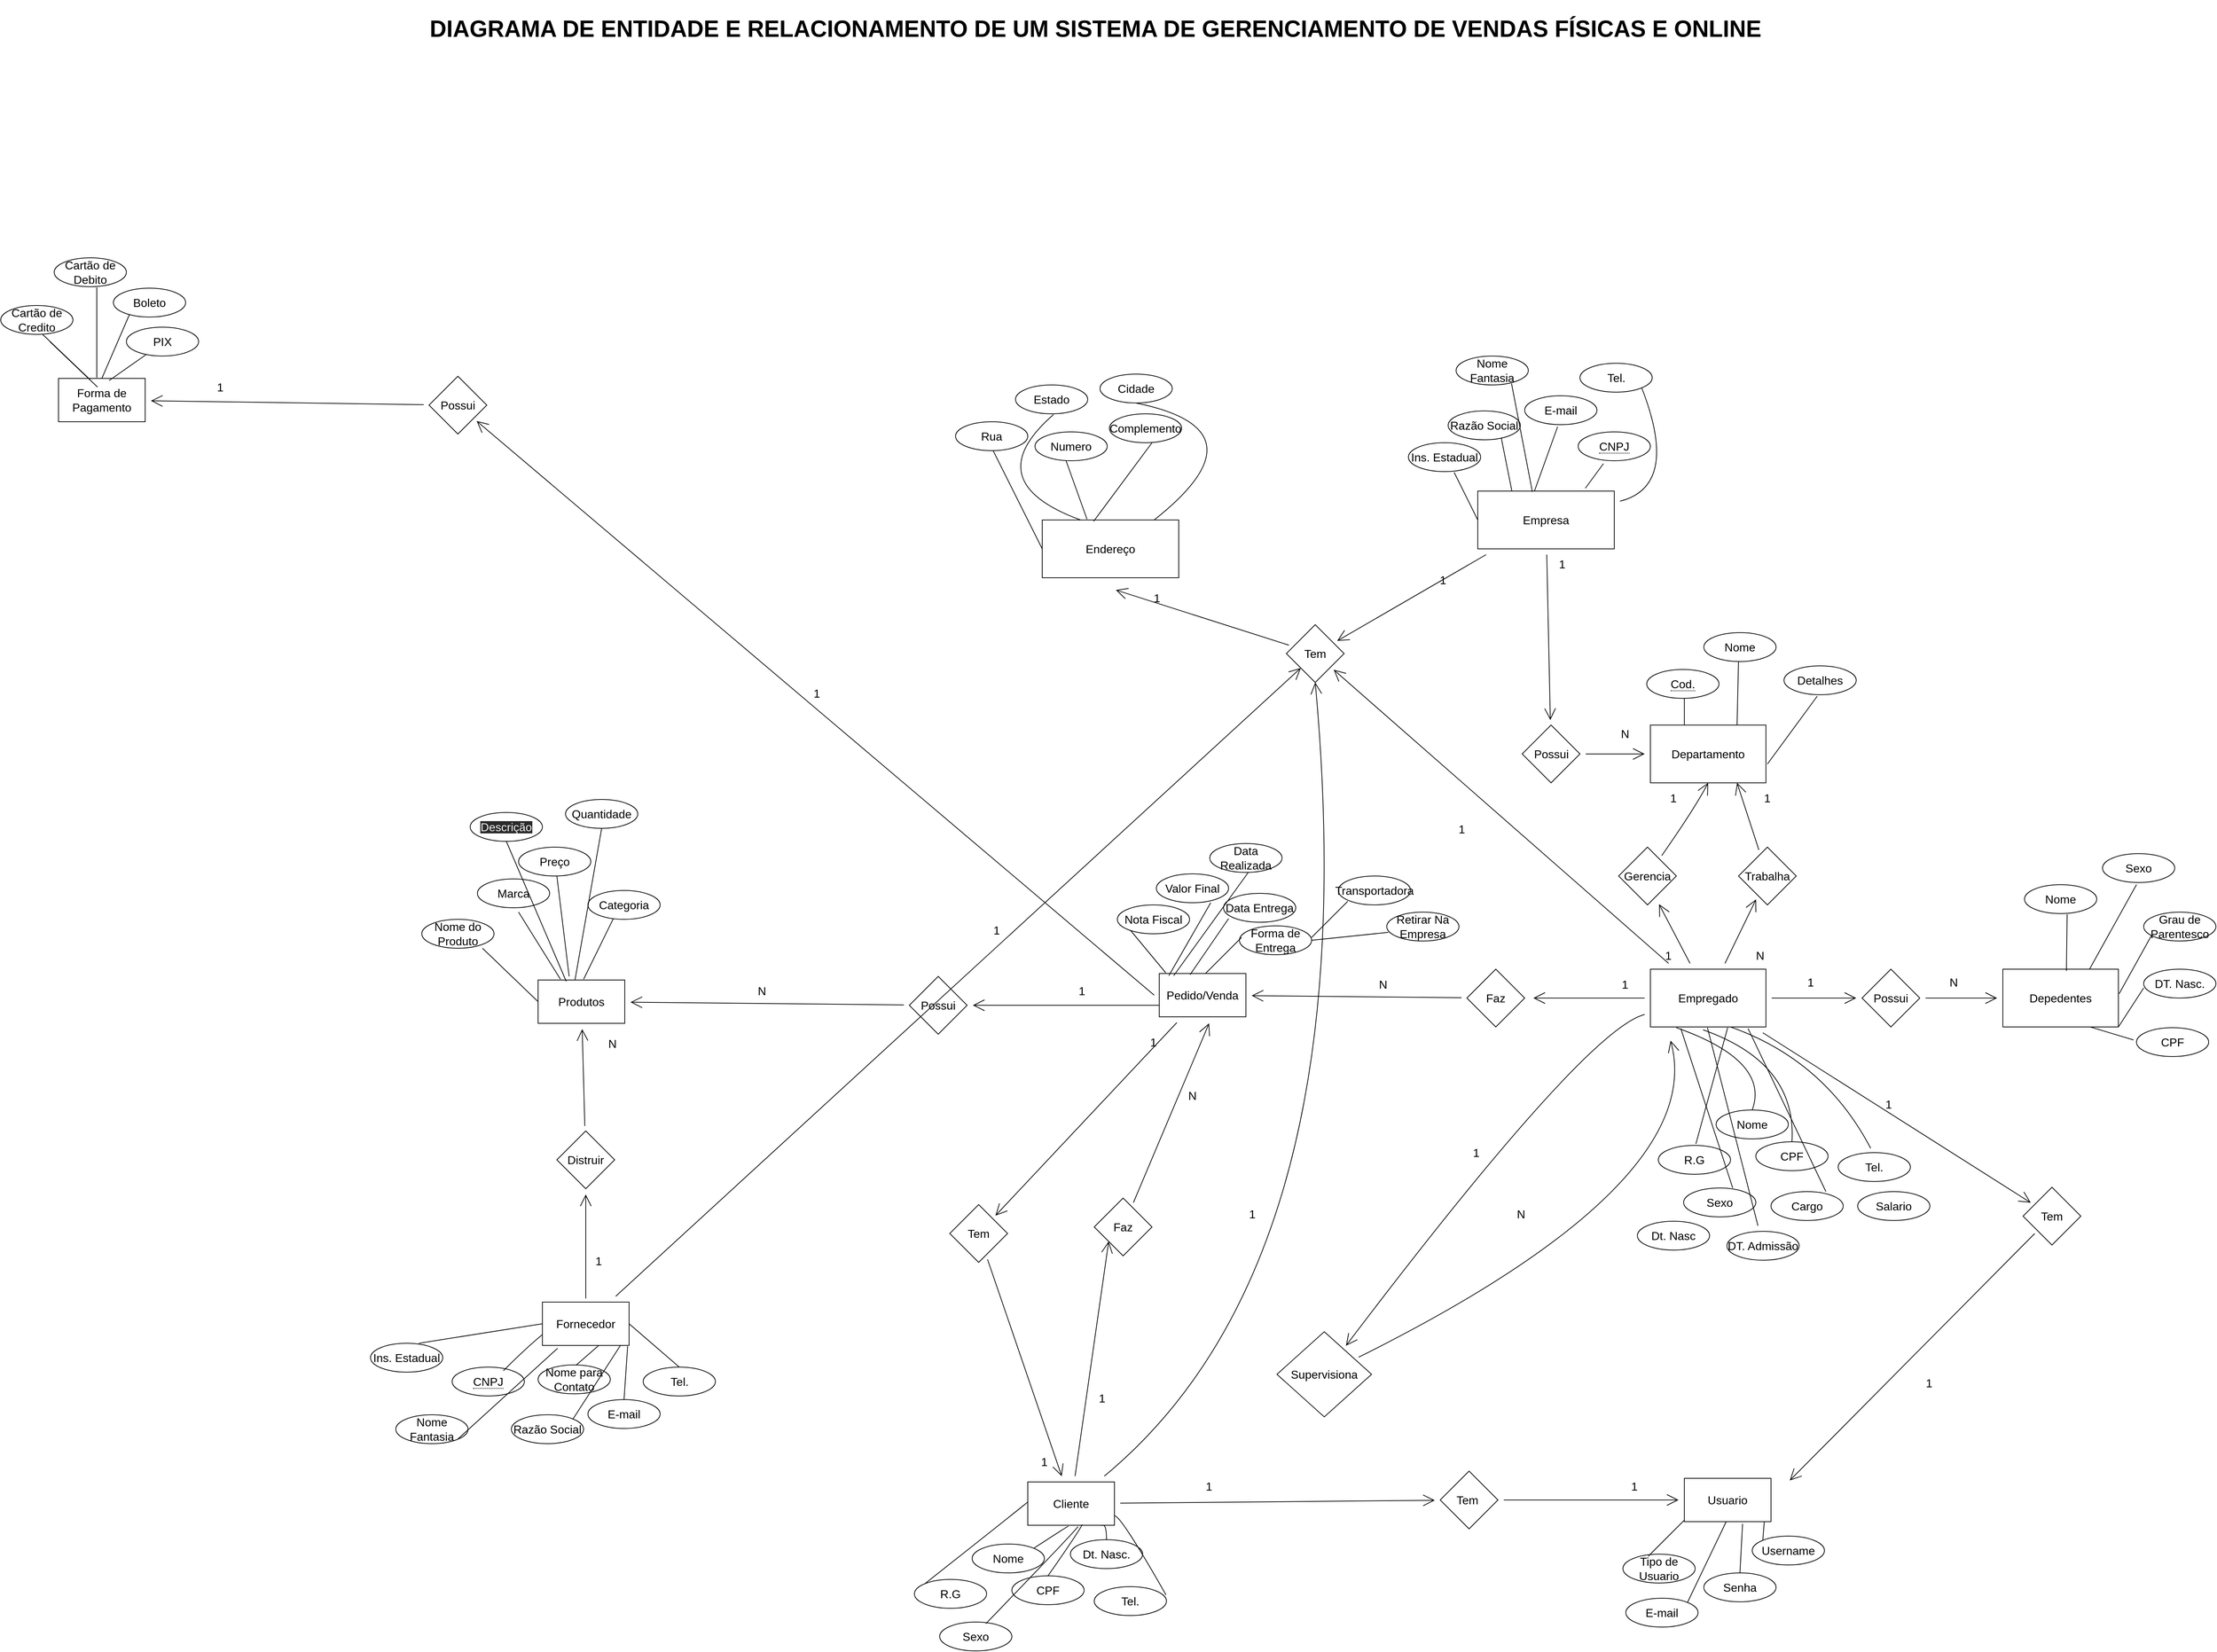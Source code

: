 <mxfile version="15.5.9" type="github"><diagram id="tDy-P73xfJ-ckiPSi2WP" name="Page-1"><mxGraphModel dx="13460" dy="5887" grid="0" gridSize="10" guides="1" tooltips="1" connect="1" arrows="1" fold="1" page="0" pageScale="1" pageWidth="827" pageHeight="1169" math="0" shadow="0"><root><mxCell id="0"/><mxCell id="1" parent="0"/><mxCell id="squkAyI6mqBNu0HtFydw-15" value="" style="edgeStyle=none;curved=1;rounded=0;orthogonalLoop=1;jettySize=auto;html=1;fontSize=12;endArrow=open;startSize=14;endSize=14;sourcePerimeterSpacing=8;targetPerimeterSpacing=8;" edge="1" parent="1" source="squkAyI6mqBNu0HtFydw-1" target="squkAyI6mqBNu0HtFydw-14"><mxGeometry relative="1" as="geometry"/></mxCell><mxCell id="squkAyI6mqBNu0HtFydw-161" style="edgeStyle=none;curved=1;rounded=0;orthogonalLoop=1;jettySize=auto;html=1;fontSize=12;endArrow=open;startSize=14;endSize=14;sourcePerimeterSpacing=8;targetPerimeterSpacing=8;" edge="1" parent="1" source="squkAyI6mqBNu0HtFydw-1" target="squkAyI6mqBNu0HtFydw-158"><mxGeometry relative="1" as="geometry"/></mxCell><mxCell id="squkAyI6mqBNu0HtFydw-1" value="Empresa" style="rounded=0;whiteSpace=wrap;html=1;hachureGap=4;pointerEvents=0;fontSize=16;" vertex="1" parent="1"><mxGeometry x="462" y="-104" width="189" height="80" as="geometry"/></mxCell><mxCell id="squkAyI6mqBNu0HtFydw-4" value="Departamento" style="rounded=0;whiteSpace=wrap;html=1;hachureGap=4;pointerEvents=0;fontSize=16;" vertex="1" parent="1"><mxGeometry x="701" y="220" width="160" height="80" as="geometry"/></mxCell><mxCell id="squkAyI6mqBNu0HtFydw-72" style="edgeStyle=none;curved=1;rounded=0;orthogonalLoop=1;jettySize=auto;html=1;entryX=0.75;entryY=1;entryDx=0;entryDy=0;fontSize=12;endArrow=open;startSize=14;endSize=14;sourcePerimeterSpacing=8;targetPerimeterSpacing=8;" edge="1" parent="1" source="squkAyI6mqBNu0HtFydw-5" target="squkAyI6mqBNu0HtFydw-4"><mxGeometry relative="1" as="geometry"/></mxCell><mxCell id="squkAyI6mqBNu0HtFydw-5" value="Trabalha" style="rhombus;whiteSpace=wrap;html=1;hachureGap=4;pointerEvents=0;fontSize=16;" vertex="1" parent="1"><mxGeometry x="823" y="389" width="80" height="80" as="geometry"/></mxCell><mxCell id="squkAyI6mqBNu0HtFydw-19" value="" style="edgeStyle=none;curved=1;rounded=0;orthogonalLoop=1;jettySize=auto;html=1;fontSize=12;endArrow=open;startSize=14;endSize=14;sourcePerimeterSpacing=8;targetPerimeterSpacing=8;" edge="1" parent="1" source="squkAyI6mqBNu0HtFydw-6" target="squkAyI6mqBNu0HtFydw-7"><mxGeometry relative="1" as="geometry"/></mxCell><mxCell id="squkAyI6mqBNu0HtFydw-24" value="" style="edgeStyle=none;curved=1;rounded=0;orthogonalLoop=1;jettySize=auto;html=1;fontSize=12;endArrow=open;startSize=14;endSize=14;sourcePerimeterSpacing=8;targetPerimeterSpacing=8;" edge="1" parent="1" source="squkAyI6mqBNu0HtFydw-6"><mxGeometry relative="1" as="geometry"><mxPoint x="539" y="598" as="targetPoint"/></mxGeometry></mxCell><mxCell id="squkAyI6mqBNu0HtFydw-57" value="" style="edgeStyle=none;curved=1;rounded=0;orthogonalLoop=1;jettySize=auto;html=1;fontSize=12;endArrow=open;startSize=14;endSize=14;sourcePerimeterSpacing=8;targetPerimeterSpacing=8;" edge="1" parent="1" source="squkAyI6mqBNu0HtFydw-6" target="squkAyI6mqBNu0HtFydw-56"><mxGeometry relative="1" as="geometry"/></mxCell><mxCell id="squkAyI6mqBNu0HtFydw-60" value="" style="edgeStyle=none;curved=1;rounded=0;orthogonalLoop=1;jettySize=auto;html=1;fontSize=12;endArrow=open;startSize=14;endSize=14;sourcePerimeterSpacing=8;targetPerimeterSpacing=8;" edge="1" parent="1" source="squkAyI6mqBNu0HtFydw-6" target="squkAyI6mqBNu0HtFydw-5"><mxGeometry relative="1" as="geometry"/></mxCell><mxCell id="squkAyI6mqBNu0HtFydw-74" style="edgeStyle=none;curved=1;rounded=0;orthogonalLoop=1;jettySize=auto;html=1;fontSize=12;endArrow=open;startSize=14;endSize=14;sourcePerimeterSpacing=8;targetPerimeterSpacing=8;" edge="1" parent="1" source="squkAyI6mqBNu0HtFydw-6"><mxGeometry relative="1" as="geometry"><mxPoint x="713" y="468" as="targetPoint"/></mxGeometry></mxCell><mxCell id="squkAyI6mqBNu0HtFydw-91" value="" style="edgeStyle=none;curved=1;rounded=0;orthogonalLoop=1;jettySize=auto;html=1;fontSize=12;endArrow=open;startSize=14;endSize=14;sourcePerimeterSpacing=8;targetPerimeterSpacing=8;" edge="1" parent="1" source="squkAyI6mqBNu0HtFydw-6" target="squkAyI6mqBNu0HtFydw-90"><mxGeometry relative="1" as="geometry"><Array as="points"><mxPoint x="611" y="642"/></Array></mxGeometry></mxCell><mxCell id="squkAyI6mqBNu0HtFydw-162" style="edgeStyle=none;curved=1;rounded=0;orthogonalLoop=1;jettySize=auto;html=1;fontSize=12;endArrow=open;startSize=14;endSize=14;sourcePerimeterSpacing=8;targetPerimeterSpacing=8;" edge="1" parent="1" source="squkAyI6mqBNu0HtFydw-6" target="squkAyI6mqBNu0HtFydw-158"><mxGeometry relative="1" as="geometry"/></mxCell><mxCell id="squkAyI6mqBNu0HtFydw-6" value="Empregado" style="rounded=0;whiteSpace=wrap;html=1;hachureGap=4;pointerEvents=0;fontSize=16;" vertex="1" parent="1"><mxGeometry x="701" y="558" width="160" height="80" as="geometry"/></mxCell><mxCell id="squkAyI6mqBNu0HtFydw-20" value="" style="edgeStyle=none;curved=1;rounded=0;orthogonalLoop=1;jettySize=auto;html=1;fontSize=12;endArrow=open;startSize=14;endSize=14;sourcePerimeterSpacing=8;targetPerimeterSpacing=8;" edge="1" parent="1" source="squkAyI6mqBNu0HtFydw-7" target="squkAyI6mqBNu0HtFydw-8"><mxGeometry relative="1" as="geometry"/></mxCell><mxCell id="squkAyI6mqBNu0HtFydw-7" value="Possui" style="rhombus;whiteSpace=wrap;html=1;hachureGap=4;pointerEvents=0;fontSize=16;" vertex="1" parent="1"><mxGeometry x="994" y="558" width="80" height="80" as="geometry"/></mxCell><mxCell id="squkAyI6mqBNu0HtFydw-8" value="Depedentes" style="rounded=0;whiteSpace=wrap;html=1;hachureGap=4;pointerEvents=0;fontSize=16;" vertex="1" parent="1"><mxGeometry x="1189" y="558" width="160" height="80" as="geometry"/></mxCell><mxCell id="squkAyI6mqBNu0HtFydw-22" value="" style="edgeStyle=none;curved=1;rounded=0;orthogonalLoop=1;jettySize=auto;html=1;fontSize=12;endArrow=open;startSize=14;endSize=14;sourcePerimeterSpacing=8;targetPerimeterSpacing=8;" edge="1" parent="1" source="squkAyI6mqBNu0HtFydw-10" target="squkAyI6mqBNu0HtFydw-21"><mxGeometry relative="1" as="geometry"/></mxCell><mxCell id="squkAyI6mqBNu0HtFydw-10" value="Faz" style="rhombus;whiteSpace=wrap;html=1;hachureGap=4;pointerEvents=0;fontSize=16;" vertex="1" parent="1"><mxGeometry x="447" y="558" width="80" height="80" as="geometry"/></mxCell><mxCell id="squkAyI6mqBNu0HtFydw-16" value="" style="edgeStyle=none;curved=1;rounded=0;orthogonalLoop=1;jettySize=auto;html=1;fontSize=12;endArrow=open;startSize=14;endSize=14;sourcePerimeterSpacing=8;targetPerimeterSpacing=8;" edge="1" parent="1" source="squkAyI6mqBNu0HtFydw-14" target="squkAyI6mqBNu0HtFydw-4"><mxGeometry relative="1" as="geometry"/></mxCell><mxCell id="squkAyI6mqBNu0HtFydw-14" value="Possui" style="rhombus;whiteSpace=wrap;html=1;hachureGap=4;pointerEvents=0;fontSize=16;" vertex="1" parent="1"><mxGeometry x="523.5" y="220" width="80" height="80" as="geometry"/></mxCell><mxCell id="squkAyI6mqBNu0HtFydw-26" value="" style="edgeStyle=none;curved=1;rounded=0;orthogonalLoop=1;jettySize=auto;html=1;fontSize=12;endArrow=open;startSize=14;endSize=14;sourcePerimeterSpacing=8;targetPerimeterSpacing=8;" edge="1" parent="1" target="squkAyI6mqBNu0HtFydw-25"><mxGeometry relative="1" as="geometry"><mxPoint x="10" y="608" as="sourcePoint"/><Array as="points"><mxPoint x="102" y="608"/></Array></mxGeometry></mxCell><mxCell id="squkAyI6mqBNu0HtFydw-47" value="" style="edgeStyle=none;curved=1;rounded=0;orthogonalLoop=1;jettySize=auto;html=1;fontSize=12;endArrow=open;startSize=14;endSize=14;sourcePerimeterSpacing=8;targetPerimeterSpacing=8;" edge="1" parent="1" source="squkAyI6mqBNu0HtFydw-21" target="squkAyI6mqBNu0HtFydw-46"><mxGeometry relative="1" as="geometry"/></mxCell><mxCell id="squkAyI6mqBNu0HtFydw-245" value="" style="edgeStyle=none;curved=1;rounded=0;orthogonalLoop=1;jettySize=auto;html=1;fontSize=12;endArrow=open;startSize=14;endSize=14;sourcePerimeterSpacing=8;targetPerimeterSpacing=8;" edge="1" parent="1" target="squkAyI6mqBNu0HtFydw-244"><mxGeometry relative="1" as="geometry"><mxPoint x="14" y="594" as="sourcePoint"/></mxGeometry></mxCell><mxCell id="squkAyI6mqBNu0HtFydw-21" value="Pedido/Venda" style="whiteSpace=wrap;html=1;hachureGap=4;pointerEvents=0;fontSize=16;" vertex="1" parent="1"><mxGeometry x="21" y="564" width="120" height="60" as="geometry"/></mxCell><mxCell id="squkAyI6mqBNu0HtFydw-28" value="" style="edgeStyle=none;curved=1;rounded=0;orthogonalLoop=1;jettySize=auto;html=1;fontSize=12;endArrow=open;startSize=14;endSize=14;sourcePerimeterSpacing=8;targetPerimeterSpacing=8;" edge="1" parent="1" source="squkAyI6mqBNu0HtFydw-25" target="squkAyI6mqBNu0HtFydw-27"><mxGeometry relative="1" as="geometry"/></mxCell><mxCell id="squkAyI6mqBNu0HtFydw-25" value="Possui" style="rhombus;whiteSpace=wrap;html=1;hachureGap=4;pointerEvents=0;fontSize=16;" vertex="1" parent="1"><mxGeometry x="-325" y="568" width="80" height="80" as="geometry"/></mxCell><mxCell id="squkAyI6mqBNu0HtFydw-27" value="Produtos" style="whiteSpace=wrap;html=1;hachureGap=4;pointerEvents=0;fontSize=16;" vertex="1" parent="1"><mxGeometry x="-839" y="573" width="120" height="60" as="geometry"/></mxCell><mxCell id="squkAyI6mqBNu0HtFydw-33" value="" style="edgeStyle=none;curved=1;rounded=0;orthogonalLoop=1;jettySize=auto;html=1;fontSize=12;endArrow=open;startSize=14;endSize=14;sourcePerimeterSpacing=8;targetPerimeterSpacing=8;" edge="1" parent="1" source="squkAyI6mqBNu0HtFydw-29" target="squkAyI6mqBNu0HtFydw-27"><mxGeometry relative="1" as="geometry"/></mxCell><mxCell id="squkAyI6mqBNu0HtFydw-29" value="Distruir" style="rhombus;whiteSpace=wrap;html=1;hachureGap=4;pointerEvents=0;fontSize=16;" vertex="1" parent="1"><mxGeometry x="-813" y="782" width="80" height="80" as="geometry"/></mxCell><mxCell id="squkAyI6mqBNu0HtFydw-32" value="" style="edgeStyle=none;curved=1;rounded=0;orthogonalLoop=1;jettySize=auto;html=1;fontSize=12;endArrow=open;startSize=14;endSize=14;sourcePerimeterSpacing=8;targetPerimeterSpacing=8;" edge="1" parent="1" target="squkAyI6mqBNu0HtFydw-29"><mxGeometry relative="1" as="geometry"><mxPoint x="-773" y="1014" as="sourcePoint"/></mxGeometry></mxCell><mxCell id="squkAyI6mqBNu0HtFydw-233" style="edgeStyle=none;curved=1;rounded=0;orthogonalLoop=1;jettySize=auto;html=1;entryX=0;entryY=1;entryDx=0;entryDy=0;fontSize=12;endArrow=open;startSize=14;endSize=14;sourcePerimeterSpacing=8;targetPerimeterSpacing=8;" edge="1" parent="1" source="squkAyI6mqBNu0HtFydw-31" target="squkAyI6mqBNu0HtFydw-158"><mxGeometry relative="1" as="geometry"/></mxCell><mxCell id="squkAyI6mqBNu0HtFydw-31" value="Fornecedor" style="rounded=0;whiteSpace=wrap;html=1;hachureGap=4;pointerEvents=0;fontSize=16;" vertex="1" parent="1"><mxGeometry x="-833" y="1019" width="120" height="60" as="geometry"/></mxCell><mxCell id="squkAyI6mqBNu0HtFydw-49" value="" style="edgeStyle=none;curved=1;rounded=0;orthogonalLoop=1;jettySize=auto;html=1;fontSize=12;endArrow=open;startSize=14;endSize=14;sourcePerimeterSpacing=8;targetPerimeterSpacing=8;" edge="1" parent="1" source="squkAyI6mqBNu0HtFydw-46" target="squkAyI6mqBNu0HtFydw-48"><mxGeometry relative="1" as="geometry"/></mxCell><mxCell id="squkAyI6mqBNu0HtFydw-46" value="Tem" style="rhombus;whiteSpace=wrap;html=1;hachureGap=4;pointerEvents=0;fontSize=16;" vertex="1" parent="1"><mxGeometry x="-269" y="884" width="80" height="80" as="geometry"/></mxCell><mxCell id="squkAyI6mqBNu0HtFydw-51" value="" style="edgeStyle=none;curved=1;rounded=0;orthogonalLoop=1;jettySize=auto;html=1;fontSize=12;endArrow=open;startSize=14;endSize=14;sourcePerimeterSpacing=8;targetPerimeterSpacing=8;" edge="1" parent="1" source="squkAyI6mqBNu0HtFydw-48" target="squkAyI6mqBNu0HtFydw-50"><mxGeometry relative="1" as="geometry"/></mxCell><mxCell id="squkAyI6mqBNu0HtFydw-163" style="edgeStyle=none;curved=1;rounded=0;orthogonalLoop=1;jettySize=auto;html=1;entryX=0.5;entryY=1;entryDx=0;entryDy=0;fontSize=12;endArrow=open;startSize=14;endSize=14;sourcePerimeterSpacing=8;targetPerimeterSpacing=8;" edge="1" parent="1" source="squkAyI6mqBNu0HtFydw-48" target="squkAyI6mqBNu0HtFydw-158"><mxGeometry relative="1" as="geometry"><Array as="points"><mxPoint x="310" y="958"/></Array></mxGeometry></mxCell><mxCell id="squkAyI6mqBNu0HtFydw-174" style="edgeStyle=none;curved=1;rounded=0;orthogonalLoop=1;jettySize=auto;html=1;entryX=0;entryY=1;entryDx=0;entryDy=0;fontSize=12;endArrow=open;startSize=14;endSize=14;sourcePerimeterSpacing=8;targetPerimeterSpacing=8;" edge="1" parent="1" source="squkAyI6mqBNu0HtFydw-48" target="squkAyI6mqBNu0HtFydw-171"><mxGeometry relative="1" as="geometry"/></mxCell><mxCell id="squkAyI6mqBNu0HtFydw-48" value="Cliente" style="whiteSpace=wrap;html=1;hachureGap=4;pointerEvents=0;fontSize=16;" vertex="1" parent="1"><mxGeometry x="-161" y="1268" width="120" height="60" as="geometry"/></mxCell><mxCell id="squkAyI6mqBNu0HtFydw-55" value="" style="edgeStyle=none;curved=1;rounded=0;orthogonalLoop=1;jettySize=auto;html=1;fontSize=12;endArrow=open;startSize=14;endSize=14;sourcePerimeterSpacing=8;targetPerimeterSpacing=8;" edge="1" parent="1" source="squkAyI6mqBNu0HtFydw-50" target="squkAyI6mqBNu0HtFydw-54"><mxGeometry relative="1" as="geometry"/></mxCell><mxCell id="squkAyI6mqBNu0HtFydw-50" value="Tem&amp;nbsp;" style="rhombus;whiteSpace=wrap;html=1;hachureGap=4;pointerEvents=0;fontSize=16;" vertex="1" parent="1"><mxGeometry x="410" y="1253" width="80" height="80" as="geometry"/></mxCell><mxCell id="squkAyI6mqBNu0HtFydw-54" value="Usuario" style="whiteSpace=wrap;html=1;hachureGap=4;pointerEvents=0;fontSize=16;" vertex="1" parent="1"><mxGeometry x="748" y="1263" width="120" height="60" as="geometry"/></mxCell><mxCell id="squkAyI6mqBNu0HtFydw-142" value="" style="edgeStyle=none;curved=1;rounded=0;orthogonalLoop=1;jettySize=auto;html=1;fontSize=12;endArrow=open;startSize=14;endSize=14;sourcePerimeterSpacing=8;targetPerimeterSpacing=8;" edge="1" parent="1" source="squkAyI6mqBNu0HtFydw-56"><mxGeometry relative="1" as="geometry"><mxPoint x="894" y="1266" as="targetPoint"/></mxGeometry></mxCell><mxCell id="squkAyI6mqBNu0HtFydw-56" value="Tem" style="rhombus;whiteSpace=wrap;html=1;hachureGap=4;pointerEvents=0;fontSize=16;" vertex="1" parent="1"><mxGeometry x="1217" y="860" width="80" height="80" as="geometry"/></mxCell><mxCell id="squkAyI6mqBNu0HtFydw-71" value="" style="edgeStyle=none;curved=1;rounded=0;orthogonalLoop=1;jettySize=auto;html=1;fontSize=12;endArrow=open;startSize=14;endSize=14;sourcePerimeterSpacing=8;targetPerimeterSpacing=8;entryX=0.5;entryY=1;entryDx=0;entryDy=0;" edge="1" parent="1" source="squkAyI6mqBNu0HtFydw-63" target="squkAyI6mqBNu0HtFydw-4"><mxGeometry relative="1" as="geometry"><Array as="points"><mxPoint x="762" y="336"/></Array></mxGeometry></mxCell><mxCell id="squkAyI6mqBNu0HtFydw-63" value="Gerencia" style="rhombus;whiteSpace=wrap;html=1;hachureGap=4;pointerEvents=0;fontSize=16;" vertex="1" parent="1"><mxGeometry x="657" y="389" width="80" height="80" as="geometry"/></mxCell><mxCell id="squkAyI6mqBNu0HtFydw-67" value="1" style="text;strokeColor=none;fillColor=none;html=1;align=center;verticalAlign=middle;whiteSpace=wrap;rounded=0;hachureGap=4;pointerEvents=0;fontSize=16;" vertex="1" parent="1"><mxGeometry x="703" y="306" width="60" height="30" as="geometry"/></mxCell><mxCell id="squkAyI6mqBNu0HtFydw-68" value="1" style="text;strokeColor=none;fillColor=none;html=1;align=center;verticalAlign=middle;whiteSpace=wrap;rounded=0;hachureGap=4;pointerEvents=0;fontSize=16;" vertex="1" parent="1"><mxGeometry x="696" y="524" width="60" height="30" as="geometry"/></mxCell><mxCell id="squkAyI6mqBNu0HtFydw-77" value="N" style="text;strokeColor=none;fillColor=none;html=1;align=center;verticalAlign=middle;whiteSpace=wrap;rounded=0;hachureGap=4;pointerEvents=0;fontSize=16;" vertex="1" parent="1"><mxGeometry x="1091" y="561" width="60" height="30" as="geometry"/></mxCell><mxCell id="squkAyI6mqBNu0HtFydw-78" value="N" style="text;strokeColor=none;fillColor=none;html=1;align=center;verticalAlign=middle;whiteSpace=wrap;rounded=0;hachureGap=4;pointerEvents=0;fontSize=16;" vertex="1" parent="1"><mxGeometry x="823" y="524" width="60" height="30" as="geometry"/></mxCell><mxCell id="squkAyI6mqBNu0HtFydw-79" value="1" style="text;strokeColor=none;fillColor=none;html=1;align=center;verticalAlign=middle;whiteSpace=wrap;rounded=0;hachureGap=4;pointerEvents=0;fontSize=16;" vertex="1" parent="1"><mxGeometry x="833" y="306" width="60" height="30" as="geometry"/></mxCell><mxCell id="squkAyI6mqBNu0HtFydw-80" value="1" style="text;strokeColor=none;fillColor=none;html=1;align=center;verticalAlign=middle;whiteSpace=wrap;rounded=0;hachureGap=4;pointerEvents=0;fontSize=16;" vertex="1" parent="1"><mxGeometry x="549" y="-18" width="60" height="30" as="geometry"/></mxCell><mxCell id="squkAyI6mqBNu0HtFydw-81" value="N" style="text;strokeColor=none;fillColor=none;html=1;align=center;verticalAlign=middle;whiteSpace=wrap;rounded=0;hachureGap=4;pointerEvents=0;fontSize=16;" vertex="1" parent="1"><mxGeometry x="636" y="217" width="60" height="30" as="geometry"/></mxCell><mxCell id="squkAyI6mqBNu0HtFydw-82" value="1" style="text;strokeColor=none;fillColor=none;html=1;align=center;verticalAlign=middle;whiteSpace=wrap;rounded=0;hachureGap=4;pointerEvents=0;fontSize=16;" vertex="1" parent="1"><mxGeometry x="1001" y="730" width="60" height="30" as="geometry"/></mxCell><mxCell id="squkAyI6mqBNu0HtFydw-83" value="1" style="text;strokeColor=none;fillColor=none;html=1;align=center;verticalAlign=middle;whiteSpace=wrap;rounded=0;hachureGap=4;pointerEvents=0;fontSize=16;" vertex="1" parent="1"><mxGeometry x="1057" y="1116" width="60" height="30" as="geometry"/></mxCell><mxCell id="squkAyI6mqBNu0HtFydw-84" value="1" style="text;strokeColor=none;fillColor=none;html=1;align=center;verticalAlign=middle;whiteSpace=wrap;rounded=0;hachureGap=4;pointerEvents=0;fontSize=16;" vertex="1" parent="1"><mxGeometry x="60" y="1259" width="60" height="30" as="geometry"/></mxCell><mxCell id="squkAyI6mqBNu0HtFydw-85" value="1" style="text;strokeColor=none;fillColor=none;html=1;align=center;verticalAlign=middle;whiteSpace=wrap;rounded=0;hachureGap=4;pointerEvents=0;fontSize=16;" vertex="1" parent="1"><mxGeometry x="649" y="1259" width="60" height="30" as="geometry"/></mxCell><mxCell id="squkAyI6mqBNu0HtFydw-86" value="1" style="text;strokeColor=none;fillColor=none;html=1;align=center;verticalAlign=middle;whiteSpace=wrap;rounded=0;hachureGap=4;pointerEvents=0;fontSize=16;" vertex="1" parent="1"><mxGeometry x="893" y="561" width="60" height="30" as="geometry"/></mxCell><mxCell id="squkAyI6mqBNu0HtFydw-96" style="edgeStyle=none;curved=1;rounded=0;orthogonalLoop=1;jettySize=auto;html=1;fontSize=12;endArrow=open;startSize=14;endSize=14;sourcePerimeterSpacing=8;targetPerimeterSpacing=8;" edge="1" parent="1" source="squkAyI6mqBNu0HtFydw-90"><mxGeometry relative="1" as="geometry"><mxPoint x="729" y="657" as="targetPoint"/><Array as="points"><mxPoint x="782" y="854"/></Array></mxGeometry></mxCell><mxCell id="squkAyI6mqBNu0HtFydw-90" value="Supervisiona" style="rhombus;whiteSpace=wrap;html=1;hachureGap=4;pointerEvents=0;fontSize=16;" vertex="1" parent="1"><mxGeometry x="184" y="1060" width="131" height="118" as="geometry"/></mxCell><mxCell id="squkAyI6mqBNu0HtFydw-97" value="1" style="text;strokeColor=none;fillColor=none;html=1;align=center;verticalAlign=middle;whiteSpace=wrap;rounded=0;hachureGap=4;pointerEvents=0;fontSize=16;" vertex="1" parent="1"><mxGeometry x="636" y="564" width="60" height="30" as="geometry"/></mxCell><mxCell id="squkAyI6mqBNu0HtFydw-98" value="N" style="text;strokeColor=none;fillColor=none;html=1;align=center;verticalAlign=middle;whiteSpace=wrap;rounded=0;hachureGap=4;pointerEvents=0;fontSize=16;" vertex="1" parent="1"><mxGeometry x="-766" y="646" width="60" height="30" as="geometry"/></mxCell><mxCell id="squkAyI6mqBNu0HtFydw-99" value="N" style="text;strokeColor=none;fillColor=none;html=1;align=center;verticalAlign=middle;whiteSpace=wrap;rounded=0;hachureGap=4;pointerEvents=0;fontSize=16;" vertex="1" parent="1"><mxGeometry x="492" y="882" width="60" height="30" as="geometry"/></mxCell><mxCell id="squkAyI6mqBNu0HtFydw-104" value="1" style="text;strokeColor=none;fillColor=none;html=1;align=center;verticalAlign=middle;whiteSpace=wrap;rounded=0;hachureGap=4;pointerEvents=0;fontSize=16;" vertex="1" parent="1"><mxGeometry x="-785" y="947" width="60" height="30" as="geometry"/></mxCell><mxCell id="squkAyI6mqBNu0HtFydw-107" value="N" style="text;strokeColor=none;fillColor=none;html=1;align=center;verticalAlign=middle;whiteSpace=wrap;rounded=0;hachureGap=4;pointerEvents=0;fontSize=16;" vertex="1" parent="1"><mxGeometry x="301" y="564" width="60" height="30" as="geometry"/></mxCell><mxCell id="squkAyI6mqBNu0HtFydw-112" value="1" style="text;strokeColor=none;fillColor=none;html=1;align=center;verticalAlign=middle;whiteSpace=wrap;rounded=0;hachureGap=4;pointerEvents=0;fontSize=16;" vertex="1" parent="1"><mxGeometry x="-116" y="573" width="60" height="30" as="geometry"/></mxCell><mxCell id="squkAyI6mqBNu0HtFydw-113" value="N" style="text;strokeColor=none;fillColor=none;html=1;align=center;verticalAlign=middle;whiteSpace=wrap;rounded=0;hachureGap=4;pointerEvents=0;fontSize=16;" vertex="1" parent="1"><mxGeometry x="-559" y="573" width="60" height="30" as="geometry"/></mxCell><mxCell id="squkAyI6mqBNu0HtFydw-114" value="1" style="text;strokeColor=none;fillColor=none;html=1;align=center;verticalAlign=middle;whiteSpace=wrap;rounded=0;hachureGap=4;pointerEvents=0;fontSize=16;" vertex="1" parent="1"><mxGeometry x="-168" y="1225" width="60" height="30" as="geometry"/></mxCell><mxCell id="squkAyI6mqBNu0HtFydw-115" value="1" style="text;strokeColor=none;fillColor=none;html=1;align=center;verticalAlign=middle;whiteSpace=wrap;rounded=0;hachureGap=4;pointerEvents=0;fontSize=16;" vertex="1" parent="1"><mxGeometry x="-17" y="644" width="60" height="30" as="geometry"/></mxCell><mxCell id="squkAyI6mqBNu0HtFydw-122" value="Razão Social" style="ellipse;whiteSpace=wrap;html=1;align=center;hachureGap=4;pointerEvents=0;fontSize=16;" vertex="1" parent="1"><mxGeometry x="421" y="-215" width="100" height="40" as="geometry"/></mxCell><mxCell id="squkAyI6mqBNu0HtFydw-125" value="Nome Fantasia" style="ellipse;whiteSpace=wrap;html=1;align=center;hachureGap=4;pointerEvents=0;fontSize=16;" vertex="1" parent="1"><mxGeometry x="432" y="-291" width="100" height="40" as="geometry"/></mxCell><mxCell id="squkAyI6mqBNu0HtFydw-147" value="1" style="text;strokeColor=none;fillColor=none;html=1;align=center;verticalAlign=middle;whiteSpace=wrap;rounded=0;hachureGap=4;pointerEvents=0;fontSize=16;" vertex="1" parent="1"><mxGeometry x="430" y="797" width="60" height="30" as="geometry"/></mxCell><mxCell id="squkAyI6mqBNu0HtFydw-154" value="Endereço" style="rounded=0;whiteSpace=wrap;html=1;hachureGap=4;pointerEvents=0;fontSize=16;" vertex="1" parent="1"><mxGeometry x="-141" y="-64" width="189" height="80" as="geometry"/></mxCell><mxCell id="squkAyI6mqBNu0HtFydw-160" style="edgeStyle=none;curved=1;rounded=0;orthogonalLoop=1;jettySize=auto;html=1;fontSize=12;endArrow=open;startSize=14;endSize=14;sourcePerimeterSpacing=8;targetPerimeterSpacing=8;" edge="1" parent="1" source="squkAyI6mqBNu0HtFydw-158"><mxGeometry relative="1" as="geometry"><mxPoint x="-39" y="33" as="targetPoint"/></mxGeometry></mxCell><mxCell id="squkAyI6mqBNu0HtFydw-158" value="Tem" style="rhombus;whiteSpace=wrap;html=1;hachureGap=4;pointerEvents=0;fontSize=16;" vertex="1" parent="1"><mxGeometry x="197" y="81" width="80" height="80" as="geometry"/></mxCell><mxCell id="squkAyI6mqBNu0HtFydw-166" value="1" style="text;html=1;strokeColor=none;fillColor=none;align=center;verticalAlign=middle;whiteSpace=wrap;rounded=0;hachureGap=4;pointerEvents=0;fontSize=16;" vertex="1" parent="1"><mxGeometry x="-12" y="29" width="60" height="30" as="geometry"/></mxCell><mxCell id="squkAyI6mqBNu0HtFydw-167" value="1" style="text;html=1;strokeColor=none;fillColor=none;align=center;verticalAlign=middle;whiteSpace=wrap;rounded=0;hachureGap=4;pointerEvents=0;fontSize=16;" vertex="1" parent="1"><mxGeometry x="384" y="4" width="60" height="30" as="geometry"/></mxCell><mxCell id="squkAyI6mqBNu0HtFydw-168" value="1" style="text;html=1;strokeColor=none;fillColor=none;align=center;verticalAlign=middle;whiteSpace=wrap;rounded=0;hachureGap=4;pointerEvents=0;fontSize=16;" vertex="1" parent="1"><mxGeometry x="120" y="882" width="60" height="30" as="geometry"/></mxCell><mxCell id="squkAyI6mqBNu0HtFydw-170" value="1" style="text;html=1;strokeColor=none;fillColor=none;align=center;verticalAlign=middle;whiteSpace=wrap;rounded=0;hachureGap=4;pointerEvents=0;fontSize=16;" vertex="1" parent="1"><mxGeometry x="410" y="349" width="60" height="30" as="geometry"/></mxCell><mxCell id="squkAyI6mqBNu0HtFydw-176" style="edgeStyle=none;curved=1;rounded=0;orthogonalLoop=1;jettySize=auto;html=1;fontSize=12;endArrow=open;startSize=14;endSize=14;sourcePerimeterSpacing=8;targetPerimeterSpacing=8;" edge="1" parent="1" source="squkAyI6mqBNu0HtFydw-171"><mxGeometry relative="1" as="geometry"><mxPoint x="90" y="633" as="targetPoint"/></mxGeometry></mxCell><mxCell id="squkAyI6mqBNu0HtFydw-171" value="Faz" style="rhombus;whiteSpace=wrap;html=1;hachureGap=4;pointerEvents=0;fontSize=16;" vertex="1" parent="1"><mxGeometry x="-69" y="875" width="80" height="80" as="geometry"/></mxCell><mxCell id="squkAyI6mqBNu0HtFydw-177" value="N" style="text;html=1;strokeColor=none;fillColor=none;align=center;verticalAlign=middle;whiteSpace=wrap;rounded=0;hachureGap=4;pointerEvents=0;fontSize=16;" vertex="1" parent="1"><mxGeometry x="37" y="718" width="60" height="30" as="geometry"/></mxCell><mxCell id="squkAyI6mqBNu0HtFydw-180" value="1" style="text;html=1;strokeColor=none;fillColor=none;align=center;verticalAlign=middle;whiteSpace=wrap;rounded=0;hachureGap=4;pointerEvents=0;fontSize=16;" vertex="1" parent="1"><mxGeometry x="-88" y="1137" width="60" height="30" as="geometry"/></mxCell><mxCell id="squkAyI6mqBNu0HtFydw-183" value="&lt;span style=&quot;border-bottom: 1px dotted&quot;&gt;CNPJ&lt;/span&gt;" style="ellipse;whiteSpace=wrap;html=1;align=center;hachureGap=4;pointerEvents=0;fontSize=16;" vertex="1" parent="1"><mxGeometry x="601" y="-186" width="100" height="40" as="geometry"/></mxCell><mxCell id="squkAyI6mqBNu0HtFydw-184" value="Rua" style="ellipse;whiteSpace=wrap;html=1;align=center;hachureGap=4;pointerEvents=0;fontSize=16;" vertex="1" parent="1"><mxGeometry x="-261" y="-200" width="100" height="40" as="geometry"/></mxCell><mxCell id="squkAyI6mqBNu0HtFydw-186" value="Numero" style="ellipse;whiteSpace=wrap;html=1;align=center;hachureGap=4;pointerEvents=0;fontSize=16;" vertex="1" parent="1"><mxGeometry x="-151" y="-186" width="100" height="40" as="geometry"/></mxCell><mxCell id="squkAyI6mqBNu0HtFydw-187" value="Complemento" style="ellipse;whiteSpace=wrap;html=1;align=center;hachureGap=4;pointerEvents=0;fontSize=16;" vertex="1" parent="1"><mxGeometry x="-48" y="-211" width="100" height="40" as="geometry"/></mxCell><mxCell id="squkAyI6mqBNu0HtFydw-188" value="Cidade" style="ellipse;whiteSpace=wrap;html=1;align=center;hachureGap=4;pointerEvents=0;fontSize=16;" vertex="1" parent="1"><mxGeometry x="-61" y="-266" width="100" height="40" as="geometry"/></mxCell><mxCell id="squkAyI6mqBNu0HtFydw-190" value="Estado" style="ellipse;whiteSpace=wrap;html=1;align=center;hachureGap=4;pointerEvents=0;fontSize=16;" vertex="1" parent="1"><mxGeometry x="-178" y="-251" width="100" height="40" as="geometry"/></mxCell><mxCell id="squkAyI6mqBNu0HtFydw-199" value="&lt;span style=&quot;border-bottom: 1px dotted&quot;&gt;Cod.&lt;/span&gt;" style="ellipse;whiteSpace=wrap;html=1;align=center;hachureGap=4;pointerEvents=0;fontSize=16;" vertex="1" parent="1"><mxGeometry x="696" y="143" width="100" height="40" as="geometry"/></mxCell><mxCell id="squkAyI6mqBNu0HtFydw-201" value="E-mail" style="ellipse;whiteSpace=wrap;html=1;align=center;hachureGap=4;pointerEvents=0;fontSize=16;" vertex="1" parent="1"><mxGeometry x="527" y="-236" width="100" height="40" as="geometry"/></mxCell><mxCell id="squkAyI6mqBNu0HtFydw-202" value="Ins. Estadual" style="ellipse;whiteSpace=wrap;html=1;align=center;hachureGap=4;pointerEvents=0;fontSize=16;" vertex="1" parent="1"><mxGeometry x="366" y="-171" width="100" height="40" as="geometry"/></mxCell><mxCell id="squkAyI6mqBNu0HtFydw-205" value="Nome" style="ellipse;whiteSpace=wrap;html=1;align=center;hachureGap=4;pointerEvents=0;fontSize=16;" vertex="1" parent="1"><mxGeometry x="775" y="92" width="100" height="40" as="geometry"/></mxCell><mxCell id="squkAyI6mqBNu0HtFydw-206" value="Nome" style="ellipse;whiteSpace=wrap;html=1;align=center;hachureGap=4;pointerEvents=0;fontSize=16;" vertex="1" parent="1"><mxGeometry x="1219" y="441" width="100" height="40" as="geometry"/></mxCell><mxCell id="squkAyI6mqBNu0HtFydw-207" value="Sexo" style="ellipse;whiteSpace=wrap;html=1;align=center;hachureGap=4;pointerEvents=0;fontSize=16;" vertex="1" parent="1"><mxGeometry x="1327" y="398" width="100" height="40" as="geometry"/></mxCell><mxCell id="squkAyI6mqBNu0HtFydw-208" value="Grau de Parentesco" style="ellipse;whiteSpace=wrap;html=1;align=center;hachureGap=4;pointerEvents=0;fontSize=16;" vertex="1" parent="1"><mxGeometry x="1384" y="479" width="100" height="40" as="geometry"/></mxCell><mxCell id="squkAyI6mqBNu0HtFydw-209" value="DT. Nasc." style="ellipse;whiteSpace=wrap;html=1;align=center;hachureGap=4;pointerEvents=0;fontSize=16;" vertex="1" parent="1"><mxGeometry x="1384" y="558" width="100" height="40" as="geometry"/></mxCell><mxCell id="squkAyI6mqBNu0HtFydw-210" value="CPF" style="ellipse;whiteSpace=wrap;html=1;align=center;hachureGap=4;pointerEvents=0;fontSize=16;" vertex="1" parent="1"><mxGeometry x="1374" y="639" width="100" height="40" as="geometry"/></mxCell><mxCell id="squkAyI6mqBNu0HtFydw-211" value="Username" style="ellipse;whiteSpace=wrap;html=1;align=center;hachureGap=4;pointerEvents=0;fontSize=16;" vertex="1" parent="1"><mxGeometry x="842" y="1343" width="100" height="40" as="geometry"/></mxCell><mxCell id="squkAyI6mqBNu0HtFydw-212" value="Senha" style="ellipse;whiteSpace=wrap;html=1;align=center;hachureGap=4;pointerEvents=0;fontSize=16;" vertex="1" parent="1"><mxGeometry x="775" y="1394" width="100" height="40" as="geometry"/></mxCell><mxCell id="squkAyI6mqBNu0HtFydw-213" value="Tipo de Usuario" style="ellipse;whiteSpace=wrap;html=1;align=center;hachureGap=4;pointerEvents=0;fontSize=16;" vertex="1" parent="1"><mxGeometry x="663" y="1368" width="100" height="40" as="geometry"/></mxCell><mxCell id="squkAyI6mqBNu0HtFydw-216" value="Nome" style="ellipse;whiteSpace=wrap;html=1;align=center;hachureGap=4;pointerEvents=0;fontSize=16;" vertex="1" parent="1"><mxGeometry x="-238" y="1354" width="100" height="40" as="geometry"/></mxCell><mxCell id="squkAyI6mqBNu0HtFydw-217" value="CPF" style="ellipse;whiteSpace=wrap;html=1;align=center;hachureGap=4;pointerEvents=0;fontSize=16;" vertex="1" parent="1"><mxGeometry x="-183" y="1398" width="100" height="40" as="geometry"/></mxCell><mxCell id="squkAyI6mqBNu0HtFydw-218" value="Dt. Nasc." style="ellipse;whiteSpace=wrap;html=1;align=center;hachureGap=4;pointerEvents=0;fontSize=16;" vertex="1" parent="1"><mxGeometry x="-102" y="1348" width="100" height="40" as="geometry"/></mxCell><mxCell id="squkAyI6mqBNu0HtFydw-219" value="Tel." style="ellipse;whiteSpace=wrap;html=1;align=center;hachureGap=4;pointerEvents=0;fontSize=16;" vertex="1" parent="1"><mxGeometry x="-69" y="1413" width="100" height="40" as="geometry"/></mxCell><mxCell id="squkAyI6mqBNu0HtFydw-220" value="R.G" style="ellipse;whiteSpace=wrap;html=1;align=center;hachureGap=4;pointerEvents=0;fontSize=16;" vertex="1" parent="1"><mxGeometry x="-318" y="1403" width="100" height="40" as="geometry"/></mxCell><mxCell id="squkAyI6mqBNu0HtFydw-221" value="Sexo" style="ellipse;whiteSpace=wrap;html=1;align=center;hachureGap=4;pointerEvents=0;fontSize=16;" vertex="1" parent="1"><mxGeometry x="-283" y="1462" width="100" height="40" as="geometry"/></mxCell><mxCell id="squkAyI6mqBNu0HtFydw-222" value="E-mail" style="ellipse;whiteSpace=wrap;html=1;align=center;hachureGap=4;pointerEvents=0;fontSize=16;" vertex="1" parent="1"><mxGeometry x="667" y="1429" width="100" height="40" as="geometry"/></mxCell><mxCell id="squkAyI6mqBNu0HtFydw-225" value="Tel." style="ellipse;whiteSpace=wrap;html=1;align=center;hachureGap=4;pointerEvents=0;fontSize=16;" vertex="1" parent="1"><mxGeometry x="603.5" y="-281" width="100" height="40" as="geometry"/></mxCell><mxCell id="squkAyI6mqBNu0HtFydw-226" value="Razão Social" style="ellipse;whiteSpace=wrap;html=1;align=center;hachureGap=4;pointerEvents=0;fontSize=16;" vertex="1" parent="1"><mxGeometry x="-876" y="1175" width="100" height="40" as="geometry"/></mxCell><mxCell id="squkAyI6mqBNu0HtFydw-227" value="Nome Fantasia" style="ellipse;whiteSpace=wrap;html=1;align=center;hachureGap=4;pointerEvents=0;fontSize=16;" vertex="1" parent="1"><mxGeometry x="-1036" y="1175" width="100" height="40" as="geometry"/></mxCell><mxCell id="squkAyI6mqBNu0HtFydw-228" value="&lt;span style=&quot;border-bottom: 1px dotted&quot;&gt;CNPJ&lt;/span&gt;" style="ellipse;whiteSpace=wrap;html=1;align=center;hachureGap=4;pointerEvents=0;fontSize=16;" vertex="1" parent="1"><mxGeometry x="-958" y="1109" width="100" height="40" as="geometry"/></mxCell><mxCell id="squkAyI6mqBNu0HtFydw-229" value="E-mail" style="ellipse;whiteSpace=wrap;html=1;align=center;hachureGap=4;pointerEvents=0;fontSize=16;" vertex="1" parent="1"><mxGeometry x="-770" y="1154" width="100" height="40" as="geometry"/></mxCell><mxCell id="squkAyI6mqBNu0HtFydw-230" value="Ins. Estadual" style="ellipse;whiteSpace=wrap;html=1;align=center;hachureGap=4;pointerEvents=0;fontSize=16;" vertex="1" parent="1"><mxGeometry x="-1071" y="1076" width="100" height="40" as="geometry"/></mxCell><mxCell id="squkAyI6mqBNu0HtFydw-231" value="Tel." style="ellipse;whiteSpace=wrap;html=1;align=center;hachureGap=4;pointerEvents=0;fontSize=16;" vertex="1" parent="1"><mxGeometry x="-693.5" y="1109" width="100" height="40" as="geometry"/></mxCell><mxCell id="squkAyI6mqBNu0HtFydw-232" value="Nome para Contato" style="ellipse;whiteSpace=wrap;html=1;align=center;hachureGap=4;pointerEvents=0;fontSize=16;" vertex="1" parent="1"><mxGeometry x="-839" y="1106" width="100" height="40" as="geometry"/></mxCell><mxCell id="squkAyI6mqBNu0HtFydw-235" value="1" style="text;strokeColor=none;fillColor=none;html=1;align=center;verticalAlign=middle;whiteSpace=wrap;rounded=0;hachureGap=4;pointerEvents=0;fontSize=16;" vertex="1" parent="1"><mxGeometry x="-234" y="489" width="60" height="30" as="geometry"/></mxCell><mxCell id="squkAyI6mqBNu0HtFydw-238" value="Nome do Produto" style="ellipse;whiteSpace=wrap;html=1;align=center;hachureGap=4;pointerEvents=0;fontSize=16;" vertex="1" parent="1"><mxGeometry x="-1000" y="489" width="100" height="40" as="geometry"/></mxCell><mxCell id="squkAyI6mqBNu0HtFydw-239" value="Marca" style="ellipse;whiteSpace=wrap;html=1;align=center;hachureGap=4;pointerEvents=0;fontSize=16;" vertex="1" parent="1"><mxGeometry x="-923" y="433" width="100" height="40" as="geometry"/></mxCell><mxCell id="squkAyI6mqBNu0HtFydw-240" value="Preço" style="ellipse;whiteSpace=wrap;html=1;align=center;hachureGap=4;pointerEvents=0;fontSize=16;" vertex="1" parent="1"><mxGeometry x="-866" y="389" width="100" height="40" as="geometry"/></mxCell><mxCell id="squkAyI6mqBNu0HtFydw-241" value="Categoria" style="ellipse;whiteSpace=wrap;html=1;align=center;hachureGap=4;pointerEvents=0;fontSize=16;" vertex="1" parent="1"><mxGeometry x="-770" y="449" width="100" height="40" as="geometry"/></mxCell><mxCell id="squkAyI6mqBNu0HtFydw-242" value="&#10;&#10;&lt;span style=&quot;color: rgb(240, 240, 240); font-family: helvetica; font-size: 16px; font-style: normal; font-weight: 400; letter-spacing: normal; text-align: center; text-indent: 0px; text-transform: none; word-spacing: 0px; background-color: rgb(42, 42, 42); display: inline; float: none;&quot;&gt;Descrição&lt;/span&gt;&#10;&#10;" style="ellipse;whiteSpace=wrap;html=1;align=center;hachureGap=4;pointerEvents=0;fontSize=16;" vertex="1" parent="1"><mxGeometry x="-933" y="341" width="100" height="40" as="geometry"/></mxCell><mxCell id="squkAyI6mqBNu0HtFydw-243" value="Quantidade" style="ellipse;whiteSpace=wrap;html=1;align=center;hachureGap=4;pointerEvents=0;fontSize=16;" vertex="1" parent="1"><mxGeometry x="-801" y="323" width="100" height="40" as="geometry"/></mxCell><mxCell id="squkAyI6mqBNu0HtFydw-247" value="" style="edgeStyle=none;curved=1;rounded=0;orthogonalLoop=1;jettySize=auto;html=1;fontSize=12;endArrow=open;startSize=14;endSize=14;sourcePerimeterSpacing=8;targetPerimeterSpacing=8;" edge="1" parent="1" source="squkAyI6mqBNu0HtFydw-244" target="squkAyI6mqBNu0HtFydw-246"><mxGeometry relative="1" as="geometry"/></mxCell><mxCell id="squkAyI6mqBNu0HtFydw-244" value="Possui" style="rhombus;whiteSpace=wrap;html=1;hachureGap=4;pointerEvents=0;fontSize=16;" vertex="1" parent="1"><mxGeometry x="-990" y="-263" width="80" height="80" as="geometry"/></mxCell><mxCell id="squkAyI6mqBNu0HtFydw-246" value="Forma de Pagamento" style="whiteSpace=wrap;html=1;hachureGap=4;pointerEvents=0;fontSize=16;" vertex="1" parent="1"><mxGeometry x="-1503" y="-260" width="120" height="60" as="geometry"/></mxCell><mxCell id="squkAyI6mqBNu0HtFydw-248" value="Cartão de Credito" style="ellipse;whiteSpace=wrap;html=1;align=center;hachureGap=4;pointerEvents=0;fontSize=16;" vertex="1" parent="1"><mxGeometry x="-1583" y="-361" width="100" height="40" as="geometry"/></mxCell><mxCell id="squkAyI6mqBNu0HtFydw-249" value="Cartão de Debito" style="ellipse;whiteSpace=wrap;html=1;align=center;hachureGap=4;pointerEvents=0;fontSize=16;" vertex="1" parent="1"><mxGeometry x="-1509" y="-427" width="100" height="40" as="geometry"/></mxCell><mxCell id="squkAyI6mqBNu0HtFydw-250" value="Boleto" style="ellipse;whiteSpace=wrap;html=1;align=center;hachureGap=4;pointerEvents=0;fontSize=16;" vertex="1" parent="1"><mxGeometry x="-1427" y="-385" width="100" height="40" as="geometry"/></mxCell><mxCell id="squkAyI6mqBNu0HtFydw-251" value="PIX" style="ellipse;whiteSpace=wrap;html=1;align=center;hachureGap=4;pointerEvents=0;fontSize=16;" vertex="1" parent="1"><mxGeometry x="-1409" y="-331" width="100" height="40" as="geometry"/></mxCell><mxCell id="squkAyI6mqBNu0HtFydw-258" value="1" style="text;html=1;strokeColor=none;fillColor=none;align=center;verticalAlign=middle;whiteSpace=wrap;rounded=0;hachureGap=4;pointerEvents=0;fontSize=16;" vertex="1" parent="1"><mxGeometry x="-483" y="161" width="60" height="30" as="geometry"/></mxCell><mxCell id="squkAyI6mqBNu0HtFydw-259" value="1" style="text;html=1;strokeColor=none;fillColor=none;align=center;verticalAlign=middle;whiteSpace=wrap;rounded=0;hachureGap=4;pointerEvents=0;fontSize=16;" vertex="1" parent="1"><mxGeometry x="-1309" y="-263" width="60" height="30" as="geometry"/></mxCell><mxCell id="squkAyI6mqBNu0HtFydw-260" value="Valor Final" style="ellipse;whiteSpace=wrap;html=1;align=center;hachureGap=4;pointerEvents=0;fontSize=16;" vertex="1" parent="1"><mxGeometry x="17" y="426" width="100" height="40" as="geometry"/></mxCell><mxCell id="squkAyI6mqBNu0HtFydw-261" value="Data Entrega" style="ellipse;whiteSpace=wrap;html=1;align=center;hachureGap=4;pointerEvents=0;fontSize=16;" vertex="1" parent="1"><mxGeometry x="110" y="453" width="100" height="40" as="geometry"/></mxCell><mxCell id="squkAyI6mqBNu0HtFydw-262" value="Nota Fiscal" style="ellipse;whiteSpace=wrap;html=1;align=center;hachureGap=4;pointerEvents=0;fontSize=16;" vertex="1" parent="1"><mxGeometry x="-37" y="469" width="100" height="40" as="geometry"/></mxCell><mxCell id="squkAyI6mqBNu0HtFydw-263" value="Data Realizada" style="ellipse;whiteSpace=wrap;html=1;align=center;hachureGap=4;pointerEvents=0;fontSize=16;" vertex="1" parent="1"><mxGeometry x="91" y="384" width="100" height="40" as="geometry"/></mxCell><mxCell id="squkAyI6mqBNu0HtFydw-264" value="Forma de Entrega" style="ellipse;whiteSpace=wrap;html=1;align=center;hachureGap=4;pointerEvents=0;fontSize=16;" vertex="1" parent="1"><mxGeometry x="132" y="498" width="100" height="40" as="geometry"/></mxCell><mxCell id="squkAyI6mqBNu0HtFydw-265" value="Transportadora" style="ellipse;whiteSpace=wrap;html=1;align=center;hachureGap=4;pointerEvents=0;fontSize=16;" vertex="1" parent="1"><mxGeometry x="269" y="429" width="100" height="40" as="geometry"/></mxCell><mxCell id="squkAyI6mqBNu0HtFydw-266" value="Retirar Na Empresa" style="ellipse;whiteSpace=wrap;html=1;align=center;hachureGap=4;pointerEvents=0;fontSize=16;" vertex="1" parent="1"><mxGeometry x="336" y="479" width="100" height="40" as="geometry"/></mxCell><mxCell id="squkAyI6mqBNu0HtFydw-267" value="" style="endArrow=none;html=1;rounded=0;fontSize=12;startSize=14;endSize=14;sourcePerimeterSpacing=8;targetPerimeterSpacing=8;curved=1;" edge="1" parent="1"><mxGeometry width="50" height="50" relative="1" as="geometry"><mxPoint x="232" y="514" as="sourcePoint"/><mxPoint x="282" y="464" as="targetPoint"/></mxGeometry></mxCell><mxCell id="squkAyI6mqBNu0HtFydw-268" value="" style="endArrow=none;html=1;rounded=0;fontSize=12;startSize=14;endSize=14;sourcePerimeterSpacing=8;targetPerimeterSpacing=8;curved=1;entryX=0.023;entryY=0.7;entryDx=0;entryDy=0;entryPerimeter=0;exitX=1;exitY=0.5;exitDx=0;exitDy=0;" edge="1" parent="1" source="squkAyI6mqBNu0HtFydw-264" target="squkAyI6mqBNu0HtFydw-266"><mxGeometry width="50" height="50" relative="1" as="geometry"><mxPoint x="248" y="531" as="sourcePoint"/><mxPoint x="298" y="481" as="targetPoint"/></mxGeometry></mxCell><mxCell id="squkAyI6mqBNu0HtFydw-269" value="" style="endArrow=none;html=1;rounded=0;fontSize=12;startSize=14;endSize=14;sourcePerimeterSpacing=8;targetPerimeterSpacing=8;curved=1;" edge="1" parent="1"><mxGeometry width="50" height="50" relative="1" as="geometry"><mxPoint x="85" y="564" as="sourcePoint"/><mxPoint x="135" y="514" as="targetPoint"/></mxGeometry></mxCell><mxCell id="squkAyI6mqBNu0HtFydw-270" value="" style="endArrow=none;html=1;rounded=0;fontSize=12;startSize=14;endSize=14;sourcePerimeterSpacing=8;targetPerimeterSpacing=8;curved=1;exitX=0.356;exitY=0.028;exitDx=0;exitDy=0;exitPerimeter=0;" edge="1" parent="1" source="squkAyI6mqBNu0HtFydw-21"><mxGeometry width="50" height="50" relative="1" as="geometry"><mxPoint x="67" y="538" as="sourcePoint"/><mxPoint x="117" y="488" as="targetPoint"/></mxGeometry></mxCell><mxCell id="squkAyI6mqBNu0HtFydw-271" value="" style="endArrow=none;html=1;rounded=0;fontSize=12;startSize=14;endSize=14;sourcePerimeterSpacing=8;targetPerimeterSpacing=8;curved=1;exitX=0.167;exitY=0.05;exitDx=0;exitDy=0;exitPerimeter=0;" edge="1" parent="1" source="squkAyI6mqBNu0HtFydw-21"><mxGeometry width="50" height="50" relative="1" as="geometry"><mxPoint x="91.0" y="501.68" as="sourcePoint"/><mxPoint x="144.28" y="424" as="targetPoint"/></mxGeometry></mxCell><mxCell id="squkAyI6mqBNu0HtFydw-272" value="" style="endArrow=none;html=1;rounded=0;fontSize=12;startSize=14;endSize=14;sourcePerimeterSpacing=8;targetPerimeterSpacing=8;curved=1;" edge="1" parent="1"><mxGeometry width="50" height="50" relative="1" as="geometry"><mxPoint x="-19" y="504" as="sourcePoint"/><mxPoint x="30" y="563" as="targetPoint"/></mxGeometry></mxCell><mxCell id="squkAyI6mqBNu0HtFydw-273" value="" style="endArrow=none;html=1;rounded=0;fontSize=12;startSize=14;endSize=14;sourcePerimeterSpacing=8;targetPerimeterSpacing=8;curved=1;exitX=0.111;exitY=0.05;exitDx=0;exitDy=0;exitPerimeter=0;" edge="1" parent="1" source="squkAyI6mqBNu0HtFydw-21"><mxGeometry width="50" height="50" relative="1" as="geometry"><mxPoint x="39.0" y="543.68" as="sourcePoint"/><mxPoint x="92.28" y="466" as="targetPoint"/></mxGeometry></mxCell><mxCell id="squkAyI6mqBNu0HtFydw-274" value="" style="endArrow=none;html=1;rounded=0;fontSize=12;startSize=14;endSize=14;sourcePerimeterSpacing=8;targetPerimeterSpacing=8;curved=1;exitX=1;exitY=0;exitDx=0;exitDy=0;" edge="1" parent="1" source="squkAyI6mqBNu0HtFydw-216"><mxGeometry width="50" height="50" relative="1" as="geometry"><mxPoint x="-138" y="1362" as="sourcePoint"/><mxPoint x="-106" y="1330" as="targetPoint"/><Array as="points"><mxPoint x="-99" y="1325"/></Array></mxGeometry></mxCell><mxCell id="squkAyI6mqBNu0HtFydw-276" value="" style="endArrow=none;html=1;rounded=0;fontSize=12;startSize=14;endSize=14;sourcePerimeterSpacing=8;targetPerimeterSpacing=8;curved=1;exitX=0.5;exitY=0;exitDx=0;exitDy=0;entryX=0.628;entryY=0.983;entryDx=0;entryDy=0;entryPerimeter=0;" edge="1" parent="1" source="squkAyI6mqBNu0HtFydw-217" target="squkAyI6mqBNu0HtFydw-48"><mxGeometry width="50" height="50" relative="1" as="geometry"><mxPoint x="-126" y="1395" as="sourcePoint"/><mxPoint x="-96" y="1340" as="targetPoint"/><Array as="points"><mxPoint x="-89" y="1335"/></Array></mxGeometry></mxCell><mxCell id="squkAyI6mqBNu0HtFydw-279" value="" style="endArrow=none;html=1;rounded=0;fontSize=12;startSize=14;endSize=14;sourcePerimeterSpacing=8;targetPerimeterSpacing=8;curved=1;exitX=0;exitY=0;exitDx=0;exitDy=0;" edge="1" parent="1" source="squkAyI6mqBNu0HtFydw-220"><mxGeometry width="50" height="50" relative="1" as="geometry"><mxPoint x="-208.005" y="1325.858" as="sourcePoint"/><mxPoint x="-161.36" y="1296" as="targetPoint"/><Array as="points"><mxPoint x="-154.36" y="1291"/></Array></mxGeometry></mxCell><mxCell id="squkAyI6mqBNu0HtFydw-280" value="" style="endArrow=none;html=1;rounded=0;fontSize=12;startSize=14;endSize=14;sourcePerimeterSpacing=8;targetPerimeterSpacing=8;curved=1;exitX=0.64;exitY=0.058;exitDx=0;exitDy=0;exitPerimeter=0;" edge="1" parent="1" source="squkAyI6mqBNu0HtFydw-221"><mxGeometry width="50" height="50" relative="1" as="geometry"><mxPoint x="-233.995" y="1442.998" as="sourcePoint"/><mxPoint x="-92.0" y="1330.14" as="targetPoint"/><Array as="points"><mxPoint x="-85.0" y="1325.14"/></Array></mxGeometry></mxCell><mxCell id="squkAyI6mqBNu0HtFydw-281" value="" style="endArrow=none;html=1;rounded=0;fontSize=12;startSize=14;endSize=14;sourcePerimeterSpacing=8;targetPerimeterSpacing=8;curved=1;exitX=0.993;exitY=0.283;exitDx=0;exitDy=0;exitPerimeter=0;" edge="1" parent="1" source="squkAyI6mqBNu0HtFydw-219"><mxGeometry width="50" height="50" relative="1" as="geometry"><mxPoint x="77.68" y="1459" as="sourcePoint"/><mxPoint x="-41.68" y="1315" as="targetPoint"/><Array as="points"><mxPoint x="-34.68" y="1310"/></Array></mxGeometry></mxCell><mxCell id="squkAyI6mqBNu0HtFydw-282" value="" style="endArrow=none;html=1;rounded=0;fontSize=12;startSize=14;endSize=14;sourcePerimeterSpacing=8;targetPerimeterSpacing=8;curved=1;exitX=0.5;exitY=0;exitDx=0;exitDy=0;" edge="1" parent="1" source="squkAyI6mqBNu0HtFydw-218"><mxGeometry width="50" height="50" relative="1" as="geometry"><mxPoint x="12.98" y="1438.0" as="sourcePoint"/><mxPoint x="-59.0" y="1328.68" as="targetPoint"/><Array as="points"><mxPoint x="-52.0" y="1323.68"/></Array></mxGeometry></mxCell><mxCell id="squkAyI6mqBNu0HtFydw-283" value="" style="endArrow=none;html=1;rounded=0;fontSize=12;startSize=14;endSize=14;sourcePerimeterSpacing=8;targetPerimeterSpacing=8;curved=1;" edge="1" parent="1"><mxGeometry width="50" height="50" relative="1" as="geometry"><mxPoint x="698" y="1371" as="sourcePoint"/><mxPoint x="748" y="1321" as="targetPoint"/></mxGeometry></mxCell><mxCell id="squkAyI6mqBNu0HtFydw-284" value="" style="endArrow=none;html=1;rounded=0;fontSize=12;startSize=14;endSize=14;sourcePerimeterSpacing=8;targetPerimeterSpacing=8;curved=1;exitX=1;exitY=0;exitDx=0;exitDy=0;" edge="1" parent="1" source="squkAyI6mqBNu0HtFydw-222"><mxGeometry width="50" height="50" relative="1" as="geometry"><mxPoint x="756" y="1373" as="sourcePoint"/><mxPoint x="806" y="1323" as="targetPoint"/></mxGeometry></mxCell><mxCell id="squkAyI6mqBNu0HtFydw-285" value="" style="endArrow=none;html=1;rounded=0;fontSize=12;startSize=14;endSize=14;sourcePerimeterSpacing=8;targetPerimeterSpacing=8;curved=1;exitX=0.5;exitY=0;exitDx=0;exitDy=0;" edge="1" parent="1" source="squkAyI6mqBNu0HtFydw-212"><mxGeometry width="50" height="50" relative="1" as="geometry"><mxPoint x="774.995" y="1437.998" as="sourcePoint"/><mxPoint x="828.64" y="1326.14" as="targetPoint"/></mxGeometry></mxCell><mxCell id="squkAyI6mqBNu0HtFydw-286" value="" style="endArrow=none;html=1;rounded=0;fontSize=12;startSize=14;endSize=14;sourcePerimeterSpacing=8;targetPerimeterSpacing=8;curved=1;exitX=0;exitY=0;exitDx=0;exitDy=0;" edge="1" parent="1" source="squkAyI6mqBNu0HtFydw-211"><mxGeometry width="50" height="50" relative="1" as="geometry"><mxPoint x="859" y="1343" as="sourcePoint"/><mxPoint x="858.67" y="1323.0" as="targetPoint"/></mxGeometry></mxCell><mxCell id="squkAyI6mqBNu0HtFydw-287" value="" style="endArrow=none;html=1;rounded=0;fontSize=12;startSize=14;endSize=14;sourcePerimeterSpacing=8;targetPerimeterSpacing=8;curved=1;exitX=0.75;exitY=0;exitDx=0;exitDy=0;" edge="1" parent="1" source="squkAyI6mqBNu0HtFydw-8"><mxGeometry width="50" height="50" relative="1" as="geometry"><mxPoint x="1324" y="491" as="sourcePoint"/><mxPoint x="1374" y="441" as="targetPoint"/></mxGeometry></mxCell><mxCell id="squkAyI6mqBNu0HtFydw-288" value="" style="endArrow=none;html=1;rounded=0;fontSize=12;startSize=14;endSize=14;sourcePerimeterSpacing=8;targetPerimeterSpacing=8;curved=1;" edge="1" parent="1"><mxGeometry width="50" height="50" relative="1" as="geometry"><mxPoint x="1350" y="592" as="sourcePoint"/><mxPoint x="1395" y="511" as="targetPoint"/></mxGeometry></mxCell><mxCell id="squkAyI6mqBNu0HtFydw-289" value="" style="endArrow=none;html=1;rounded=0;fontSize=12;startSize=14;endSize=14;sourcePerimeterSpacing=8;targetPerimeterSpacing=8;curved=1;exitX=1;exitY=1;exitDx=0;exitDy=0;" edge="1" parent="1" source="squkAyI6mqBNu0HtFydw-8"><mxGeometry width="50" height="50" relative="1" as="geometry"><mxPoint x="1364" y="632" as="sourcePoint"/><mxPoint x="1384" y="584" as="targetPoint"/><Array as="points"/></mxGeometry></mxCell><mxCell id="squkAyI6mqBNu0HtFydw-290" value="" style="endArrow=none;html=1;rounded=0;fontSize=12;startSize=14;endSize=14;sourcePerimeterSpacing=8;targetPerimeterSpacing=8;curved=1;exitX=0.55;exitY=0.029;exitDx=0;exitDy=0;exitPerimeter=0;" edge="1" parent="1" source="squkAyI6mqBNu0HtFydw-8"><mxGeometry width="50" height="50" relative="1" as="geometry"><mxPoint x="1243" y="536" as="sourcePoint"/><mxPoint x="1278" y="482" as="targetPoint"/><Array as="points"/></mxGeometry></mxCell><mxCell id="squkAyI6mqBNu0HtFydw-291" value="" style="endArrow=none;html=1;rounded=0;fontSize=12;startSize=14;endSize=14;sourcePerimeterSpacing=8;targetPerimeterSpacing=8;curved=1;exitX=1;exitY=1;exitDx=0;exitDy=0;" edge="1" parent="1"><mxGeometry width="50" height="50" relative="1" as="geometry"><mxPoint x="1370" y="656" as="sourcePoint"/><mxPoint x="1310" y="638" as="targetPoint"/><Array as="points"/></mxGeometry></mxCell><mxCell id="squkAyI6mqBNu0HtFydw-292" value="" style="endArrow=none;html=1;rounded=0;fontSize=12;startSize=14;endSize=14;sourcePerimeterSpacing=8;targetPerimeterSpacing=8;curved=1;exitX=0.75;exitY=0;exitDx=0;exitDy=0;" edge="1" parent="1" source="squkAyI6mqBNu0HtFydw-4"><mxGeometry width="50" height="50" relative="1" as="geometry"><mxPoint x="822" y="210.32" as="sourcePoint"/><mxPoint x="823" y="132" as="targetPoint"/><Array as="points"/></mxGeometry></mxCell><mxCell id="squkAyI6mqBNu0HtFydw-294" value="" style="endArrow=none;html=1;rounded=0;fontSize=12;startSize=14;endSize=14;sourcePerimeterSpacing=8;targetPerimeterSpacing=8;curved=1;exitX=0.294;exitY=0;exitDx=0;exitDy=0;exitPerimeter=0;" edge="1" parent="1" source="squkAyI6mqBNu0HtFydw-4"><mxGeometry width="50" height="50" relative="1" as="geometry"><mxPoint x="748" y="212" as="sourcePoint"/><mxPoint x="748" y="183" as="targetPoint"/></mxGeometry></mxCell><mxCell id="squkAyI6mqBNu0HtFydw-295" value="" style="endArrow=none;html=1;rounded=0;fontSize=12;startSize=14;endSize=14;sourcePerimeterSpacing=8;targetPerimeterSpacing=8;curved=1;exitX=0.5;exitY=0;exitDx=0;exitDy=0;" edge="1" parent="1" source="squkAyI6mqBNu0HtFydw-246"><mxGeometry width="50" height="50" relative="1" as="geometry"><mxPoint x="-1455" y="-298" as="sourcePoint"/><mxPoint x="-1405" y="-348" as="targetPoint"/></mxGeometry></mxCell><mxCell id="squkAyI6mqBNu0HtFydw-296" value="" style="endArrow=none;html=1;rounded=0;fontSize=12;startSize=14;endSize=14;sourcePerimeterSpacing=8;targetPerimeterSpacing=8;curved=1;entryX=0.273;entryY=0.95;entryDx=0;entryDy=0;entryPerimeter=0;" edge="1" parent="1" target="squkAyI6mqBNu0HtFydw-251"><mxGeometry width="50" height="50" relative="1" as="geometry"><mxPoint x="-1433" y="-257" as="sourcePoint"/><mxPoint x="-1423" y="-288" as="targetPoint"/></mxGeometry></mxCell><mxCell id="squkAyI6mqBNu0HtFydw-297" value="" style="endArrow=none;html=1;rounded=0;fontSize=12;startSize=14;endSize=14;sourcePerimeterSpacing=8;targetPerimeterSpacing=8;curved=1;entryX=0.59;entryY=1.025;entryDx=0;entryDy=0;entryPerimeter=0;" edge="1" parent="1" target="squkAyI6mqBNu0HtFydw-249"><mxGeometry width="50" height="50" relative="1" as="geometry"><mxPoint x="-1450" y="-261" as="sourcePoint"/><mxPoint x="-1395" y="-338" as="targetPoint"/></mxGeometry></mxCell><mxCell id="squkAyI6mqBNu0HtFydw-298" value="" style="endArrow=none;html=1;rounded=0;fontSize=12;startSize=14;endSize=14;sourcePerimeterSpacing=8;targetPerimeterSpacing=8;curved=1;exitX=0.367;exitY=0.033;exitDx=0;exitDy=0;exitPerimeter=0;" edge="1" parent="1" source="squkAyI6mqBNu0HtFydw-246"><mxGeometry width="50" height="50" relative="1" as="geometry"><mxPoint x="-1459" y="-264" as="sourcePoint"/><mxPoint x="-1525" y="-321" as="targetPoint"/></mxGeometry></mxCell><mxCell id="squkAyI6mqBNu0HtFydw-299" value="" style="endArrow=none;html=1;rounded=0;fontSize=12;startSize=14;endSize=14;sourcePerimeterSpacing=8;targetPerimeterSpacing=8;curved=1;exitX=0.367;exitY=0.033;exitDx=0;exitDy=0;exitPerimeter=0;" edge="1" parent="1"><mxGeometry width="50" height="50" relative="1" as="geometry"><mxPoint x="-1448.96" y="-248.02" as="sourcePoint"/><mxPoint x="-1515" y="-311" as="targetPoint"/></mxGeometry></mxCell><mxCell id="squkAyI6mqBNu0HtFydw-300" value="" style="endArrow=none;html=1;rounded=0;fontSize=12;startSize=14;endSize=14;sourcePerimeterSpacing=8;targetPerimeterSpacing=8;curved=1;exitX=0;exitY=0.5;exitDx=0;exitDy=0;" edge="1" parent="1" source="squkAyI6mqBNu0HtFydw-27"><mxGeometry width="50" height="50" relative="1" as="geometry"><mxPoint x="-849.98" y="591.98" as="sourcePoint"/><mxPoint x="-916.02" y="529" as="targetPoint"/></mxGeometry></mxCell><mxCell id="squkAyI6mqBNu0HtFydw-301" value="" style="endArrow=none;html=1;rounded=0;fontSize=12;startSize=14;endSize=14;sourcePerimeterSpacing=8;targetPerimeterSpacing=8;curved=1;" edge="1" parent="1"><mxGeometry width="50" height="50" relative="1" as="geometry"><mxPoint x="-808" y="572" as="sourcePoint"/><mxPoint x="-866" y="479" as="targetPoint"/></mxGeometry></mxCell><mxCell id="squkAyI6mqBNu0HtFydw-303" value="" style="endArrow=none;html=1;rounded=0;fontSize=12;startSize=14;endSize=14;sourcePerimeterSpacing=8;targetPerimeterSpacing=8;curved=1;" edge="1" parent="1"><mxGeometry width="50" height="50" relative="1" as="geometry"><mxPoint x="-796" y="568" as="sourcePoint"/><mxPoint x="-813" y="429" as="targetPoint"/></mxGeometry></mxCell><mxCell id="squkAyI6mqBNu0HtFydw-304" value="" style="endArrow=none;html=1;rounded=0;fontSize=12;startSize=14;endSize=14;sourcePerimeterSpacing=8;targetPerimeterSpacing=8;curved=1;entryX=0.35;entryY=0.983;entryDx=0;entryDy=0;entryPerimeter=0;" edge="1" parent="1" target="squkAyI6mqBNu0HtFydw-241"><mxGeometry width="50" height="50" relative="1" as="geometry"><mxPoint x="-776" y="572" as="sourcePoint"/><mxPoint x="-803" y="439" as="targetPoint"/></mxGeometry></mxCell><mxCell id="squkAyI6mqBNu0HtFydw-305" value="" style="endArrow=none;html=1;rounded=0;fontSize=12;startSize=14;endSize=14;sourcePerimeterSpacing=8;targetPerimeterSpacing=8;curved=1;entryX=0.5;entryY=1;entryDx=0;entryDy=0;" edge="1" parent="1" target="squkAyI6mqBNu0HtFydw-243"><mxGeometry width="50" height="50" relative="1" as="geometry"><mxPoint x="-788" y="573.5" as="sourcePoint"/><mxPoint x="-805" y="434.5" as="targetPoint"/></mxGeometry></mxCell><mxCell id="squkAyI6mqBNu0HtFydw-306" value="" style="endArrow=none;html=1;rounded=0;fontSize=12;startSize=14;endSize=14;sourcePerimeterSpacing=8;targetPerimeterSpacing=8;curved=1;entryX=0.5;entryY=1;entryDx=0;entryDy=0;" edge="1" parent="1" target="squkAyI6mqBNu0HtFydw-242"><mxGeometry width="50" height="50" relative="1" as="geometry"><mxPoint x="-800" y="575" as="sourcePoint"/><mxPoint x="-741" y="373" as="targetPoint"/></mxGeometry></mxCell><mxCell id="squkAyI6mqBNu0HtFydw-307" value="" style="endArrow=none;html=1;rounded=0;fontSize=12;startSize=14;endSize=14;sourcePerimeterSpacing=8;targetPerimeterSpacing=8;curved=1;entryX=0;entryY=0.5;entryDx=0;entryDy=0;" edge="1" parent="1" target="squkAyI6mqBNu0HtFydw-31"><mxGeometry width="50" height="50" relative="1" as="geometry"><mxPoint x="-1004" y="1076" as="sourcePoint"/><mxPoint x="-954" y="1026" as="targetPoint"/></mxGeometry></mxCell><mxCell id="squkAyI6mqBNu0HtFydw-308" value="" style="endArrow=none;html=1;rounded=0;fontSize=12;startSize=14;endSize=14;sourcePerimeterSpacing=8;targetPerimeterSpacing=8;curved=1;" edge="1" parent="1"><mxGeometry width="50" height="50" relative="1" as="geometry"><mxPoint x="-887" y="1114" as="sourcePoint"/><mxPoint x="-833" y="1064" as="targetPoint"/><Array as="points"><mxPoint x="-854" y="1081"/></Array></mxGeometry></mxCell><mxCell id="squkAyI6mqBNu0HtFydw-309" value="" style="endArrow=none;html=1;rounded=0;fontSize=12;startSize=14;endSize=14;sourcePerimeterSpacing=8;targetPerimeterSpacing=8;curved=1;exitX=1;exitY=1;exitDx=0;exitDy=0;" edge="1" parent="1" source="squkAyI6mqBNu0HtFydw-227"><mxGeometry width="50" height="50" relative="1" as="geometry"><mxPoint x="-866" y="1133" as="sourcePoint"/><mxPoint x="-812" y="1083" as="targetPoint"/></mxGeometry></mxCell><mxCell id="squkAyI6mqBNu0HtFydw-310" value="" style="endArrow=none;html=1;rounded=0;fontSize=12;startSize=14;endSize=14;sourcePerimeterSpacing=8;targetPerimeterSpacing=8;curved=1;exitX=1;exitY=0;exitDx=0;exitDy=0;" edge="1" parent="1" source="squkAyI6mqBNu0HtFydw-226"><mxGeometry width="50" height="50" relative="1" as="geometry"><mxPoint x="-863.854" y="1205.226" as="sourcePoint"/><mxPoint x="-725" y="1079" as="targetPoint"/></mxGeometry></mxCell><mxCell id="squkAyI6mqBNu0HtFydw-311" value="" style="endArrow=none;html=1;rounded=0;fontSize=12;startSize=14;endSize=14;sourcePerimeterSpacing=8;targetPerimeterSpacing=8;curved=1;exitX=0.5;exitY=0;exitDx=0;exitDy=0;" edge="1" parent="1" source="squkAyI6mqBNu0HtFydw-229"><mxGeometry width="50" height="50" relative="1" as="geometry"><mxPoint x="-780.854" y="1181.884" as="sourcePoint"/><mxPoint x="-715.0" y="1080.11" as="targetPoint"/></mxGeometry></mxCell><mxCell id="squkAyI6mqBNu0HtFydw-312" value="" style="endArrow=none;html=1;rounded=0;fontSize=12;startSize=14;endSize=14;sourcePerimeterSpacing=8;targetPerimeterSpacing=8;curved=1;exitX=0.5;exitY=0;exitDx=0;exitDy=0;entryX=1;entryY=0.5;entryDx=0;entryDy=0;" edge="1" parent="1" source="squkAyI6mqBNu0HtFydw-231" target="squkAyI6mqBNu0HtFydw-31"><mxGeometry width="50" height="50" relative="1" as="geometry"><mxPoint x="-693.5" y="1106" as="sourcePoint"/><mxPoint x="-688.5" y="1032.11" as="targetPoint"/></mxGeometry></mxCell><mxCell id="squkAyI6mqBNu0HtFydw-313" value="" style="endArrow=none;html=1;rounded=0;fontSize=12;startSize=14;endSize=14;sourcePerimeterSpacing=8;targetPerimeterSpacing=8;curved=1;exitX=0.53;exitY=0;exitDx=0;exitDy=0;exitPerimeter=0;" edge="1" parent="1" source="squkAyI6mqBNu0HtFydw-232"><mxGeometry width="50" height="50" relative="1" as="geometry"><mxPoint x="-833" y="1126" as="sourcePoint"/><mxPoint x="-755" y="1079" as="targetPoint"/><Array as="points"/></mxGeometry></mxCell><mxCell id="squkAyI6mqBNu0HtFydw-314" value="" style="endArrow=none;html=1;rounded=0;fontSize=12;startSize=14;endSize=14;sourcePerimeterSpacing=8;targetPerimeterSpacing=8;curved=1;exitX=0.376;exitY=0.025;exitDx=0;exitDy=0;exitPerimeter=0;" edge="1" parent="1" source="squkAyI6mqBNu0HtFydw-154"><mxGeometry width="50" height="50" relative="1" as="geometry"><mxPoint x="-70" y="-73" as="sourcePoint"/><mxPoint x="11" y="-171" as="targetPoint"/></mxGeometry></mxCell><mxCell id="squkAyI6mqBNu0HtFydw-315" value="" style="endArrow=none;html=1;rounded=0;fontSize=12;startSize=14;endSize=14;sourcePerimeterSpacing=8;targetPerimeterSpacing=8;curved=1;exitX=0.82;exitY=0;exitDx=0;exitDy=0;exitPerimeter=0;" edge="1" parent="1" source="squkAyI6mqBNu0HtFydw-154"><mxGeometry width="50" height="50" relative="1" as="geometry"><mxPoint x="-92.466" y="-117" as="sourcePoint"/><mxPoint x="-11.53" y="-226" as="targetPoint"/><Array as="points"><mxPoint x="172" y="-189"/></Array></mxGeometry></mxCell><mxCell id="squkAyI6mqBNu0HtFydw-317" value="" style="endArrow=none;html=1;rounded=0;fontSize=12;startSize=14;endSize=14;sourcePerimeterSpacing=8;targetPerimeterSpacing=8;curved=1;" edge="1" parent="1"><mxGeometry width="50" height="50" relative="1" as="geometry"><mxPoint x="-88" y="-64" as="sourcePoint"/><mxPoint x="-125.34" y="-210" as="targetPoint"/><Array as="points"><mxPoint x="-232" y="-117"/></Array></mxGeometry></mxCell><mxCell id="squkAyI6mqBNu0HtFydw-318" value="" style="endArrow=none;html=1;rounded=0;fontSize=12;startSize=14;endSize=14;sourcePerimeterSpacing=8;targetPerimeterSpacing=8;curved=1;" edge="1" parent="1"><mxGeometry width="50" height="50" relative="1" as="geometry"><mxPoint x="-79" y="-65" as="sourcePoint"/><mxPoint x="-108" y="-146" as="targetPoint"/></mxGeometry></mxCell><mxCell id="squkAyI6mqBNu0HtFydw-319" value="" style="endArrow=none;html=1;rounded=0;fontSize=12;startSize=14;endSize=14;sourcePerimeterSpacing=8;targetPerimeterSpacing=8;curved=1;exitX=0;exitY=0.5;exitDx=0;exitDy=0;" edge="1" parent="1" source="squkAyI6mqBNu0HtFydw-154"><mxGeometry width="50" height="50" relative="1" as="geometry"><mxPoint x="-180" y="-79" as="sourcePoint"/><mxPoint x="-209" y="-160" as="targetPoint"/></mxGeometry></mxCell><mxCell id="squkAyI6mqBNu0HtFydw-320" value="" style="endArrow=none;html=1;rounded=0;fontSize=12;startSize=14;endSize=14;sourcePerimeterSpacing=8;targetPerimeterSpacing=8;curved=1;exitX=0.25;exitY=0;exitDx=0;exitDy=0;" edge="1" parent="1" source="squkAyI6mqBNu0HtFydw-1"><mxGeometry width="50" height="50" relative="1" as="geometry"><mxPoint x="516" y="-112" as="sourcePoint"/><mxPoint x="494.5" y="-178" as="targetPoint"/></mxGeometry></mxCell><mxCell id="squkAyI6mqBNu0HtFydw-321" value="" style="endArrow=none;html=1;rounded=0;fontSize=12;startSize=14;endSize=14;sourcePerimeterSpacing=8;targetPerimeterSpacing=8;curved=1;exitX=0;exitY=0.5;exitDx=0;exitDy=0;" edge="1" parent="1" source="squkAyI6mqBNu0HtFydw-1"><mxGeometry width="50" height="50" relative="1" as="geometry"><mxPoint x="450.75" y="-64" as="sourcePoint"/><mxPoint x="429.25" y="-130.0" as="targetPoint"/></mxGeometry></mxCell><mxCell id="squkAyI6mqBNu0HtFydw-322" value="" style="endArrow=none;html=1;rounded=0;fontSize=12;startSize=14;endSize=14;sourcePerimeterSpacing=8;targetPerimeterSpacing=8;curved=1;" edge="1" parent="1"><mxGeometry width="50" height="50" relative="1" as="geometry"><mxPoint x="540.5" y="-104" as="sourcePoint"/><mxPoint x="572.5" y="-193" as="targetPoint"/></mxGeometry></mxCell><mxCell id="squkAyI6mqBNu0HtFydw-323" value="" style="endArrow=none;html=1;rounded=0;fontSize=12;startSize=14;endSize=14;sourcePerimeterSpacing=8;targetPerimeterSpacing=8;curved=1;" edge="1" parent="1"><mxGeometry width="50" height="50" relative="1" as="geometry"><mxPoint x="611" y="-108" as="sourcePoint"/><mxPoint x="636" y="-142.0" as="targetPoint"/></mxGeometry></mxCell><mxCell id="squkAyI6mqBNu0HtFydw-324" value="" style="endArrow=none;html=1;rounded=0;fontSize=12;startSize=14;endSize=14;sourcePerimeterSpacing=8;targetPerimeterSpacing=8;curved=1;" edge="1" parent="1" source="squkAyI6mqBNu0HtFydw-1"><mxGeometry width="50" height="50" relative="1" as="geometry"><mxPoint x="742" y="-53" as="sourcePoint"/><mxPoint x="689" y="-247.0" as="targetPoint"/><Array as="points"><mxPoint x="742" y="-111"/></Array></mxGeometry></mxCell><mxCell id="squkAyI6mqBNu0HtFydw-325" value="" style="endArrow=none;html=1;rounded=0;fontSize=12;startSize=14;endSize=14;sourcePerimeterSpacing=8;targetPerimeterSpacing=8;curved=1;exitX=0.4;exitY=0.012;exitDx=0;exitDy=0;exitPerimeter=0;" edge="1" parent="1" source="squkAyI6mqBNu0HtFydw-1"><mxGeometry width="50" height="50" relative="1" as="geometry"><mxPoint x="545" y="-112" as="sourcePoint"/><mxPoint x="508.75" y="-253.0" as="targetPoint"/></mxGeometry></mxCell><mxCell id="squkAyI6mqBNu0HtFydw-326" value="Nome" style="ellipse;whiteSpace=wrap;html=1;align=center;hachureGap=4;pointerEvents=0;fontSize=16;" vertex="1" parent="1"><mxGeometry x="792" y="753" width="100" height="40" as="geometry"/></mxCell><mxCell id="squkAyI6mqBNu0HtFydw-327" value="CPF" style="ellipse;whiteSpace=wrap;html=1;align=center;hachureGap=4;pointerEvents=0;fontSize=16;" vertex="1" parent="1"><mxGeometry x="847" y="797" width="100" height="40" as="geometry"/></mxCell><mxCell id="squkAyI6mqBNu0HtFydw-328" value="Tel." style="ellipse;whiteSpace=wrap;html=1;align=center;hachureGap=4;pointerEvents=0;fontSize=16;" vertex="1" parent="1"><mxGeometry x="961" y="812" width="100" height="40" as="geometry"/></mxCell><mxCell id="squkAyI6mqBNu0HtFydw-329" value="R.G" style="ellipse;whiteSpace=wrap;html=1;align=center;hachureGap=4;pointerEvents=0;fontSize=16;" vertex="1" parent="1"><mxGeometry x="712" y="802" width="100" height="40" as="geometry"/></mxCell><mxCell id="squkAyI6mqBNu0HtFydw-330" value="Sexo" style="ellipse;whiteSpace=wrap;html=1;align=center;hachureGap=4;pointerEvents=0;fontSize=16;" vertex="1" parent="1"><mxGeometry x="747" y="861" width="100" height="40" as="geometry"/></mxCell><mxCell id="squkAyI6mqBNu0HtFydw-331" value="Cargo" style="ellipse;whiteSpace=wrap;html=1;align=center;hachureGap=4;pointerEvents=0;fontSize=16;" vertex="1" parent="1"><mxGeometry x="868" y="866" width="100" height="40" as="geometry"/></mxCell><mxCell id="squkAyI6mqBNu0HtFydw-332" value="Salario" style="ellipse;whiteSpace=wrap;html=1;align=center;hachureGap=4;pointerEvents=0;fontSize=16;" vertex="1" parent="1"><mxGeometry x="988" y="866" width="100" height="40" as="geometry"/></mxCell><mxCell id="squkAyI6mqBNu0HtFydw-333" value="Dt. Nasc" style="ellipse;whiteSpace=wrap;html=1;align=center;hachureGap=4;pointerEvents=0;fontSize=16;" vertex="1" parent="1"><mxGeometry x="683" y="907" width="100" height="40" as="geometry"/></mxCell><mxCell id="squkAyI6mqBNu0HtFydw-334" value="DT. Admissão" style="ellipse;whiteSpace=wrap;html=1;align=center;hachureGap=4;pointerEvents=0;fontSize=16;" vertex="1" parent="1"><mxGeometry x="807" y="921" width="100" height="40" as="geometry"/></mxCell><mxCell id="squkAyI6mqBNu0HtFydw-335" value="" style="endArrow=none;html=1;rounded=0;fontSize=12;startSize=14;endSize=14;sourcePerimeterSpacing=8;targetPerimeterSpacing=8;curved=1;" edge="1" parent="1"><mxGeometry width="50" height="50" relative="1" as="geometry"><mxPoint x="1006" y="806" as="sourcePoint"/><mxPoint x="812" y="638" as="targetPoint"/><Array as="points"><mxPoint x="942" y="684"/></Array></mxGeometry></mxCell><mxCell id="squkAyI6mqBNu0HtFydw-336" value="" style="endArrow=none;html=1;rounded=0;fontSize=12;startSize=14;endSize=14;sourcePerimeterSpacing=8;targetPerimeterSpacing=8;curved=1;exitX=0.5;exitY=0;exitDx=0;exitDy=0;" edge="1" parent="1" source="squkAyI6mqBNu0HtFydw-327"><mxGeometry width="50" height="50" relative="1" as="geometry"><mxPoint x="968" y="810" as="sourcePoint"/><mxPoint x="774" y="642" as="targetPoint"/><Array as="points"><mxPoint x="904" y="688"/></Array></mxGeometry></mxCell><mxCell id="squkAyI6mqBNu0HtFydw-337" value="" style="endArrow=none;html=1;rounded=0;fontSize=12;startSize=14;endSize=14;sourcePerimeterSpacing=8;targetPerimeterSpacing=8;curved=1;exitX=0.5;exitY=0;exitDx=0;exitDy=0;" edge="1" parent="1" source="squkAyI6mqBNu0HtFydw-326"><mxGeometry width="50" height="50" relative="1" as="geometry"><mxPoint x="860" y="794" as="sourcePoint"/><mxPoint x="737" y="639" as="targetPoint"/><Array as="points"><mxPoint x="867" y="685"/></Array></mxGeometry></mxCell><mxCell id="squkAyI6mqBNu0HtFydw-338" value="" style="endArrow=none;html=1;rounded=0;fontSize=12;startSize=14;endSize=14;sourcePerimeterSpacing=8;targetPerimeterSpacing=8;curved=1;" edge="1" parent="1"><mxGeometry width="50" height="50" relative="1" as="geometry"><mxPoint x="764" y="800" as="sourcePoint"/><mxPoint x="808" y="639" as="targetPoint"/></mxGeometry></mxCell><mxCell id="squkAyI6mqBNu0HtFydw-339" value="" style="endArrow=none;html=1;rounded=0;fontSize=12;startSize=14;endSize=14;sourcePerimeterSpacing=8;targetPerimeterSpacing=8;curved=1;entryX=0.845;entryY=1.026;entryDx=0;entryDy=0;entryPerimeter=0;" edge="1" parent="1" target="squkAyI6mqBNu0HtFydw-6"><mxGeometry width="50" height="50" relative="1" as="geometry"><mxPoint x="944" y="866" as="sourcePoint"/><mxPoint x="988" y="705" as="targetPoint"/></mxGeometry></mxCell><mxCell id="squkAyI6mqBNu0HtFydw-340" value="" style="endArrow=none;html=1;rounded=0;fontSize=12;startSize=14;endSize=14;sourcePerimeterSpacing=8;targetPerimeterSpacing=8;curved=1;entryX=0.845;entryY=1.026;entryDx=0;entryDy=0;entryPerimeter=0;exitX=0.68;exitY=0;exitDx=0;exitDy=0;exitPerimeter=0;" edge="1" parent="1" source="squkAyI6mqBNu0HtFydw-330"><mxGeometry width="50" height="50" relative="1" as="geometry"><mxPoint x="850.9" y="866" as="sourcePoint"/><mxPoint x="743.1" y="640.08" as="targetPoint"/></mxGeometry></mxCell><mxCell id="squkAyI6mqBNu0HtFydw-341" value="" style="endArrow=none;html=1;rounded=0;fontSize=12;startSize=14;endSize=14;sourcePerimeterSpacing=8;targetPerimeterSpacing=8;curved=1;entryX=0.845;entryY=1.026;entryDx=0;entryDy=0;entryPerimeter=0;" edge="1" parent="1" source="squkAyI6mqBNu0HtFydw-334"><mxGeometry width="50" height="50" relative="1" as="geometry"><mxPoint x="851.9" y="859.92" as="sourcePoint"/><mxPoint x="780.0" y="639.0" as="targetPoint"/></mxGeometry></mxCell><mxCell id="squkAyI6mqBNu0HtFydw-342" value="Detalhes" style="ellipse;whiteSpace=wrap;html=1;align=center;hachureGap=4;pointerEvents=0;fontSize=16;" vertex="1" parent="1"><mxGeometry x="886" y="138" width="100" height="40" as="geometry"/></mxCell><mxCell id="squkAyI6mqBNu0HtFydw-343" value="" style="endArrow=none;html=1;rounded=0;fontSize=12;startSize=14;endSize=14;sourcePerimeterSpacing=8;targetPerimeterSpacing=8;curved=1;" edge="1" parent="1"><mxGeometry width="50" height="50" relative="1" as="geometry"><mxPoint x="863" y="274" as="sourcePoint"/><mxPoint x="932" y="180" as="targetPoint"/><Array as="points"/></mxGeometry></mxCell><mxCell id="squkAyI6mqBNu0HtFydw-344" value="&lt;h1&gt;DIAGRAMA DE ENTIDADE E RELACIONAMENTO DE UM SISTEMA DE GERENCIAMENTO DE VENDAS FÍSICAS E ONLINE&lt;/h1&gt;" style="text;html=1;strokeColor=none;fillColor=none;spacing=5;spacingTop=-20;whiteSpace=wrap;overflow=hidden;rounded=0;hachureGap=4;pointerEvents=0;fontSize=16;" vertex="1" parent="1"><mxGeometry x="-994" y="-774" width="2229" height="57" as="geometry"/></mxCell></root></mxGraphModel></diagram></mxfile>